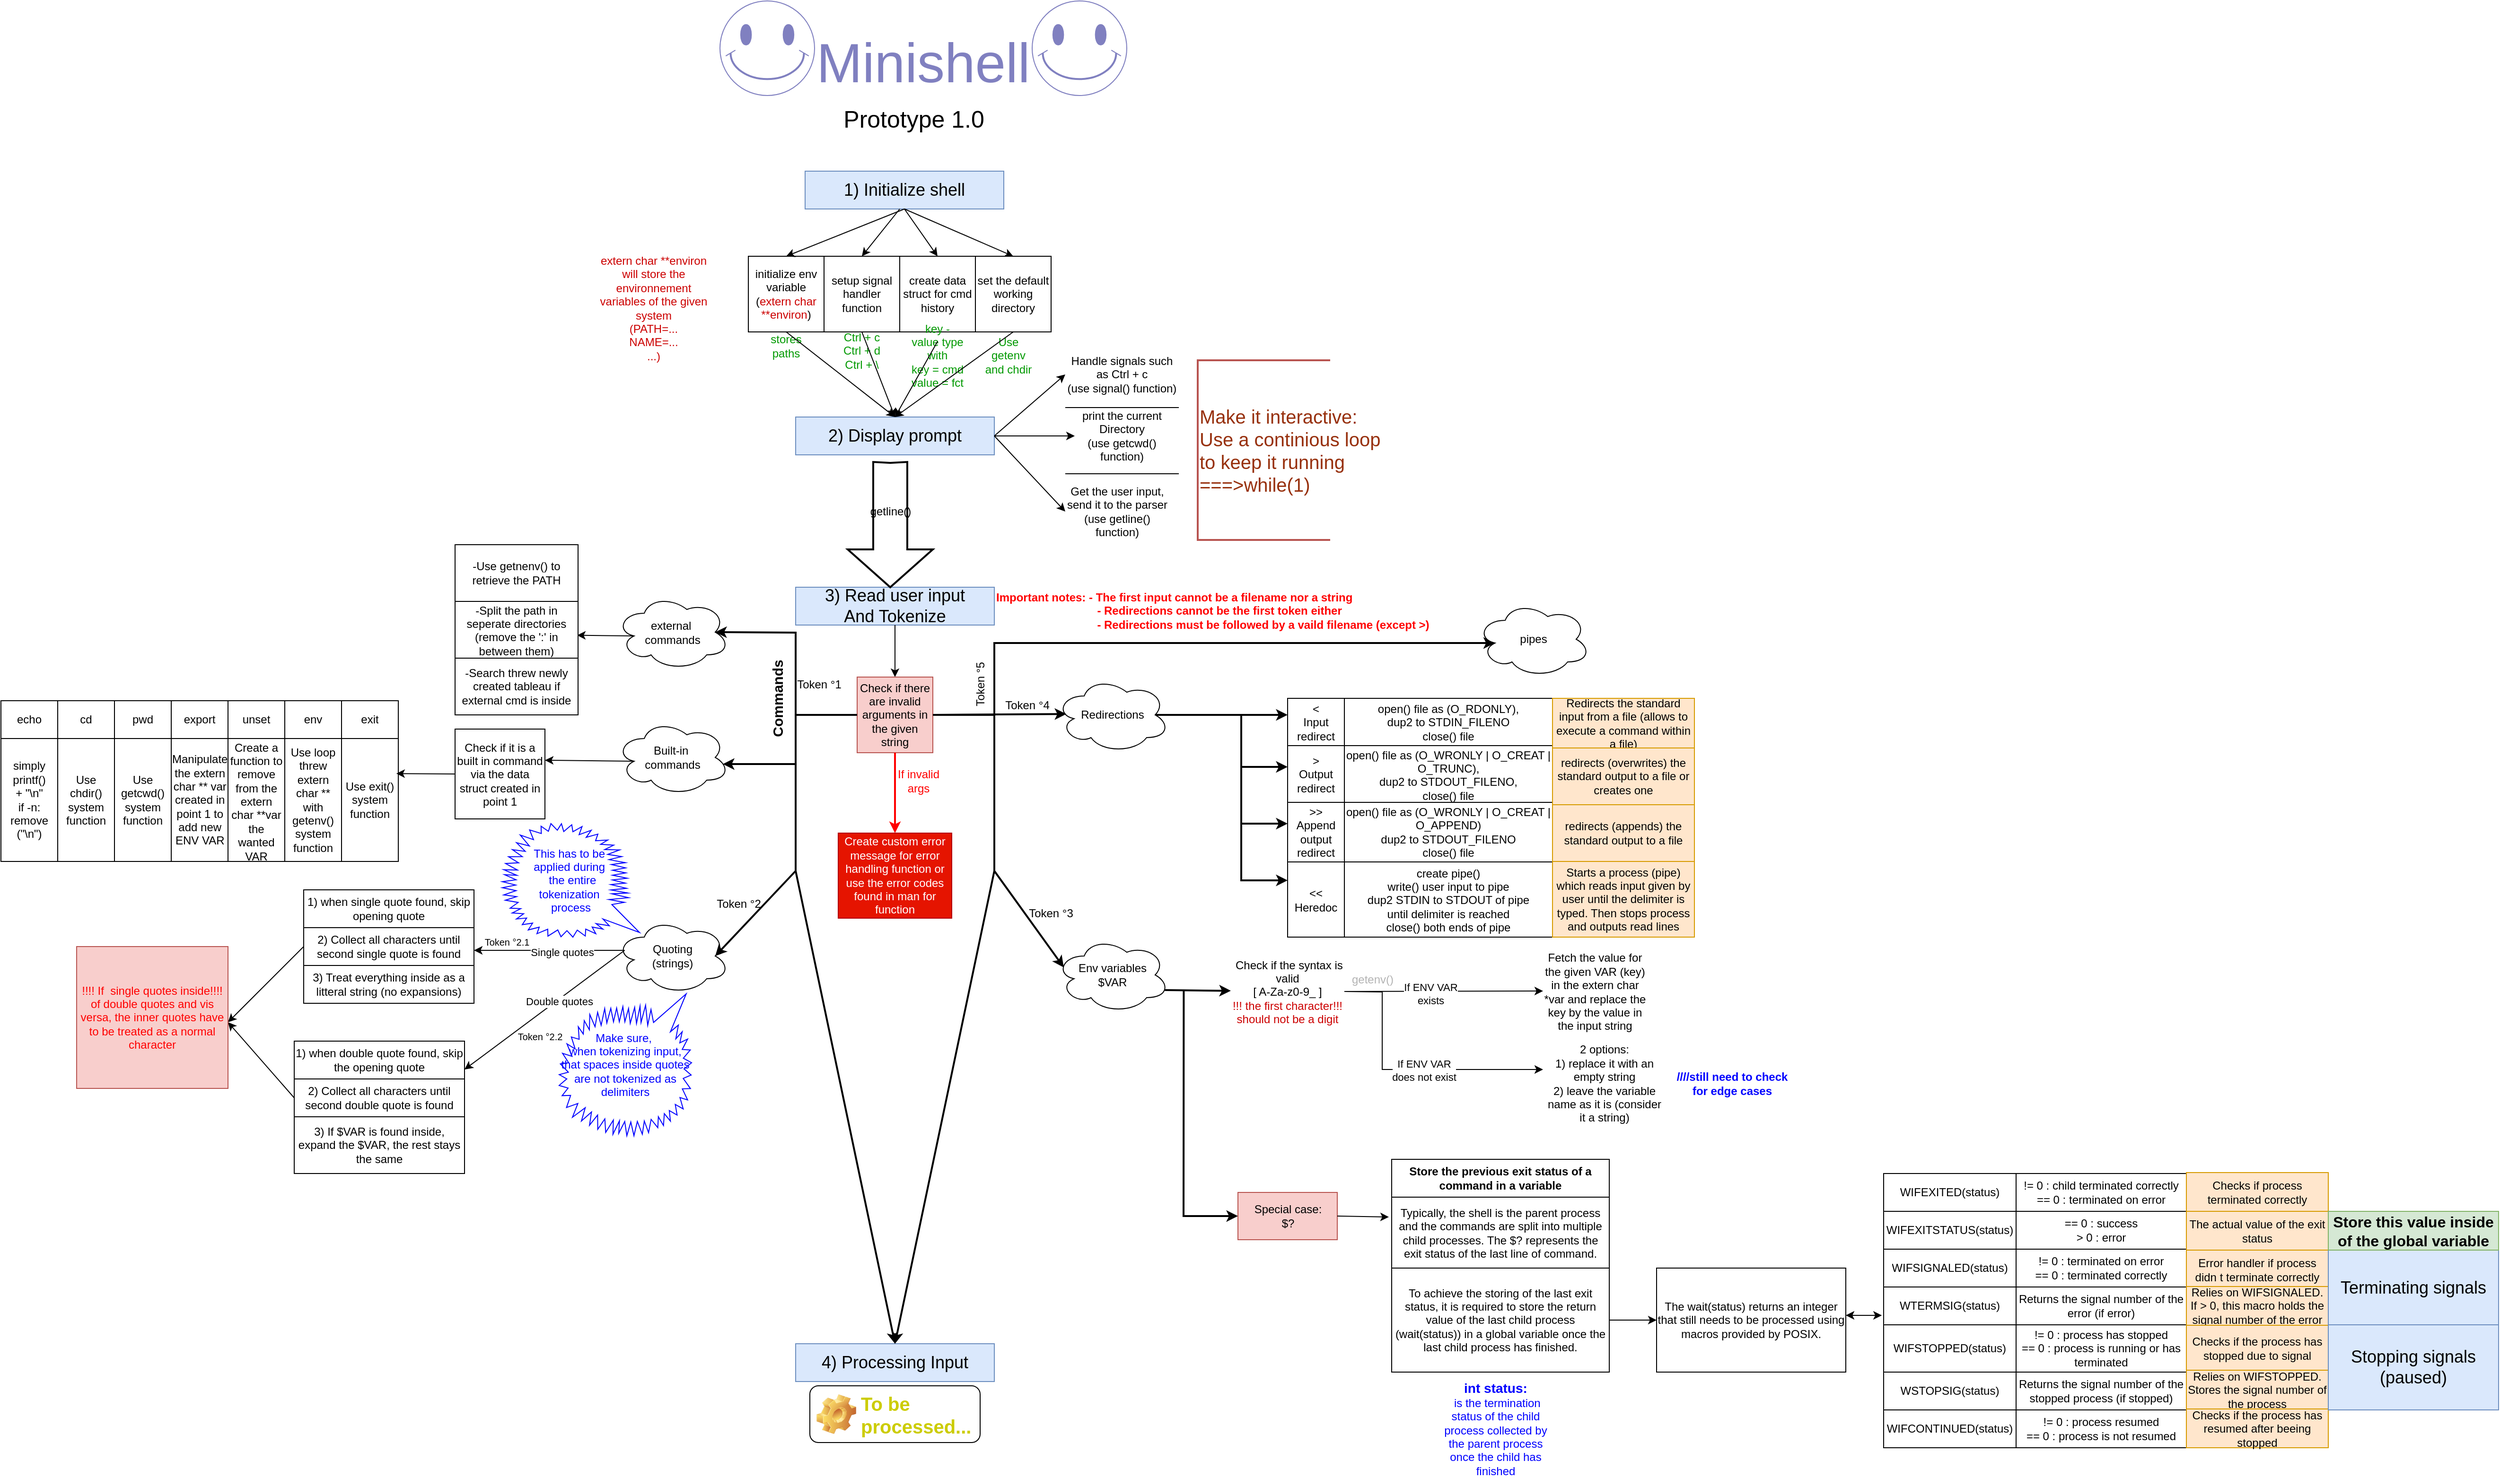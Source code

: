 <mxfile version="24.7.16">
  <diagram id="C5RBs43oDa-KdzZeNtuy" name="Page-1">
    <mxGraphModel dx="1699" dy="1942" grid="1" gridSize="10" guides="1" tooltips="1" connect="1" arrows="1" fold="1" page="1" pageScale="1" pageWidth="827" pageHeight="1169" math="0" shadow="0">
      <root>
        <mxCell id="WIyWlLk6GJQsqaUBKTNV-0" />
        <mxCell id="WIyWlLk6GJQsqaUBKTNV-1" parent="WIyWlLk6GJQsqaUBKTNV-0" />
        <mxCell id="T2nT70skpOM0TPlQw2HE-97" value="" style="endArrow=classic;html=1;rounded=0;exitX=1;exitY=0.5;exitDx=0;exitDy=0;entryX=0.16;entryY=0.55;entryDx=0;entryDy=0;entryPerimeter=0;strokeWidth=2;" parent="WIyWlLk6GJQsqaUBKTNV-1" source="U8_qWJmLySIo-0hsO4A5-46" target="T2nT70skpOM0TPlQw2HE-20" edge="1">
          <mxGeometry width="50" height="50" relative="1" as="geometry">
            <mxPoint x="413.5" y="637.5" as="sourcePoint" />
            <mxPoint x="463.5" y="587.5" as="targetPoint" />
            <Array as="points">
              <mxPoint x="440" y="655" />
              <mxPoint x="440" y="579" />
            </Array>
          </mxGeometry>
        </mxCell>
        <mxCell id="U8_qWJmLySIo-0hsO4A5-7" value="Check if it is a built in command via the data struct created in point 1" style="whiteSpace=wrap;html=1;aspect=fixed;" parent="WIyWlLk6GJQsqaUBKTNV-1" vertex="1">
          <mxGeometry x="-130" y="670" width="95" height="95" as="geometry" />
        </mxCell>
        <mxCell id="bE_vDaXtN3nRqw1rFhPW-1" value="&lt;font style=&quot;font-size: 58px;&quot; color=&quot;#8080c0&quot;&gt;Minishell&lt;/font&gt;" style="text;html=1;align=center;verticalAlign=middle;whiteSpace=wrap;rounded=0;" parent="WIyWlLk6GJQsqaUBKTNV-1" vertex="1">
          <mxGeometry x="225" y="-60" width="280" height="50" as="geometry" />
        </mxCell>
        <mxCell id="bE_vDaXtN3nRqw1rFhPW-8" value="&lt;font style=&quot;font-size: 18px;&quot;&gt;2) Display prompt&lt;/font&gt;" style="rounded=0;whiteSpace=wrap;html=1;fillColor=#dae8fc;strokeColor=#6c8ebf;" parent="WIyWlLk6GJQsqaUBKTNV-1" vertex="1">
          <mxGeometry x="230" y="340" width="210" height="40" as="geometry" />
        </mxCell>
        <mxCell id="bE_vDaXtN3nRqw1rFhPW-13" value="&lt;div&gt;&lt;font style=&quot;font-size: 18px;&quot;&gt;3) Read user input&lt;/font&gt;&lt;/div&gt;&lt;div&gt;&lt;font style=&quot;font-size: 18px;&quot;&gt;And Tokenize&lt;br&gt;&lt;/font&gt;&lt;/div&gt;" style="rounded=0;whiteSpace=wrap;html=1;fillColor=#dae8fc;strokeColor=#6c8ebf;" parent="WIyWlLk6GJQsqaUBKTNV-1" vertex="1">
          <mxGeometry x="230" y="520" width="210" height="40" as="geometry" />
        </mxCell>
        <mxCell id="bE_vDaXtN3nRqw1rFhPW-14" value="&lt;font style=&quot;font-size: 18px;&quot;&gt;4) Processing Input&lt;br&gt;&lt;/font&gt;" style="rounded=0;whiteSpace=wrap;html=1;fillColor=#dae8fc;strokeColor=#6c8ebf;" parent="WIyWlLk6GJQsqaUBKTNV-1" vertex="1">
          <mxGeometry x="230" y="1320" width="210" height="40" as="geometry" />
        </mxCell>
        <mxCell id="bE_vDaXtN3nRqw1rFhPW-49" value="" style="endArrow=classic;html=1;rounded=0;entryX=0;entryY=0.5;entryDx=0;entryDy=0;exitX=1;exitY=0.5;exitDx=0;exitDy=0;" parent="WIyWlLk6GJQsqaUBKTNV-1" source="bE_vDaXtN3nRqw1rFhPW-8" target="bE_vDaXtN3nRqw1rFhPW-50" edge="1">
          <mxGeometry width="50" height="50" relative="1" as="geometry">
            <mxPoint x="445" y="360" as="sourcePoint" />
            <mxPoint x="515" y="200" as="targetPoint" />
          </mxGeometry>
        </mxCell>
        <mxCell id="bE_vDaXtN3nRqw1rFhPW-50" value="&lt;div&gt;Handle signals such as Ctrl + c&lt;/div&gt;&lt;div&gt;(use signal() function)&lt;br&gt;&lt;/div&gt;" style="text;html=1;align=center;verticalAlign=middle;whiteSpace=wrap;rounded=0;" parent="WIyWlLk6GJQsqaUBKTNV-1" vertex="1">
          <mxGeometry x="515" y="270" width="120" height="50" as="geometry" />
        </mxCell>
        <mxCell id="bE_vDaXtN3nRqw1rFhPW-51" value="" style="endArrow=classic;html=1;rounded=0;exitX=1;exitY=0.5;exitDx=0;exitDy=0;" parent="WIyWlLk6GJQsqaUBKTNV-1" source="bE_vDaXtN3nRqw1rFhPW-8" target="bE_vDaXtN3nRqw1rFhPW-52" edge="1">
          <mxGeometry width="50" height="50" relative="1" as="geometry">
            <mxPoint x="485" y="270" as="sourcePoint" />
            <mxPoint x="535" y="240" as="targetPoint" />
          </mxGeometry>
        </mxCell>
        <mxCell id="bE_vDaXtN3nRqw1rFhPW-52" value="&lt;div&gt;print the current Directory&lt;/div&gt;&lt;div&gt;(use getcwd()&lt;/div&gt;&lt;div&gt;function)&lt;br&gt;&lt;/div&gt;" style="text;html=1;align=center;verticalAlign=middle;whiteSpace=wrap;rounded=0;" parent="WIyWlLk6GJQsqaUBKTNV-1" vertex="1">
          <mxGeometry x="525" y="332.5" width="100" height="55" as="geometry" />
        </mxCell>
        <mxCell id="bE_vDaXtN3nRqw1rFhPW-54" value="" style="endArrow=none;html=1;rounded=0;" parent="WIyWlLk6GJQsqaUBKTNV-1" edge="1">
          <mxGeometry width="50" height="50" relative="1" as="geometry">
            <mxPoint x="515" y="330" as="sourcePoint" />
            <mxPoint x="635" y="330" as="targetPoint" />
          </mxGeometry>
        </mxCell>
        <mxCell id="bE_vDaXtN3nRqw1rFhPW-55" value="" style="endArrow=classic;html=1;rounded=0;exitX=1;exitY=0.5;exitDx=0;exitDy=0;entryX=0;entryY=0.5;entryDx=0;entryDy=0;" parent="WIyWlLk6GJQsqaUBKTNV-1" source="bE_vDaXtN3nRqw1rFhPW-8" target="bE_vDaXtN3nRqw1rFhPW-56" edge="1">
          <mxGeometry width="50" height="50" relative="1" as="geometry">
            <mxPoint x="485" y="340" as="sourcePoint" />
            <mxPoint x="515" y="300" as="targetPoint" />
          </mxGeometry>
        </mxCell>
        <mxCell id="bE_vDaXtN3nRqw1rFhPW-56" value="&lt;div&gt;Get the user input, send it to the parser&lt;/div&gt;&lt;div&gt;(use getline()&lt;/div&gt;&lt;div&gt;function)&lt;br&gt;&lt;/div&gt;" style="text;html=1;align=center;verticalAlign=middle;whiteSpace=wrap;rounded=0;" parent="WIyWlLk6GJQsqaUBKTNV-1" vertex="1">
          <mxGeometry x="515" y="400" width="110" height="80" as="geometry" />
        </mxCell>
        <mxCell id="bE_vDaXtN3nRqw1rFhPW-57" value="" style="endArrow=none;html=1;rounded=0;" parent="WIyWlLk6GJQsqaUBKTNV-1" edge="1">
          <mxGeometry width="50" height="50" relative="1" as="geometry">
            <mxPoint x="515" y="400" as="sourcePoint" />
            <mxPoint x="635" y="400" as="targetPoint" />
          </mxGeometry>
        </mxCell>
        <mxCell id="bE_vDaXtN3nRqw1rFhPW-59" value="&lt;div&gt;&lt;font color=&quot;#97300d&quot; style=&quot;font-size: 20px;&quot;&gt;Make it interactive:&lt;/font&gt;&lt;/div&gt;&lt;div&gt;&lt;font color=&quot;#97300d&quot; style=&quot;font-size: 20px;&quot;&gt;Use a continious loop&lt;/font&gt;&lt;/div&gt;&lt;div&gt;&lt;font color=&quot;#97300d&quot; style=&quot;font-size: 20px;&quot;&gt;to keep it running&lt;/font&gt;&lt;/div&gt;&lt;div&gt;&lt;font color=&quot;#97300d&quot; style=&quot;font-size: 20px;&quot;&gt;===&amp;gt;while(1)&lt;br&gt;&lt;/font&gt;&lt;/div&gt;" style="strokeWidth=2;html=1;shape=mxgraph.flowchart.annotation_1;align=left;pointerEvents=1;fillColor=#f8cecc;strokeColor=#b85450;" parent="WIyWlLk6GJQsqaUBKTNV-1" vertex="1">
          <mxGeometry x="655" y="280" width="140" height="190" as="geometry" />
        </mxCell>
        <mxCell id="bE_vDaXtN3nRqw1rFhPW-60" value="" style="verticalLabelPosition=bottom;verticalAlign=top;html=1;strokeWidth=2;shape=mxgraph.arrows2.arrow;dy=0.6;dx=40;notch=1;direction=south;" parent="WIyWlLk6GJQsqaUBKTNV-1" vertex="1">
          <mxGeometry x="285" y="387.5" width="90" height="132.5" as="geometry" />
        </mxCell>
        <mxCell id="bE_vDaXtN3nRqw1rFhPW-61" value="getline()" style="text;html=1;align=center;verticalAlign=middle;whiteSpace=wrap;rounded=0;rotation=0;" parent="WIyWlLk6GJQsqaUBKTNV-1" vertex="1">
          <mxGeometry x="292.5" y="420" width="75" height="40" as="geometry" />
        </mxCell>
        <mxCell id="bE_vDaXtN3nRqw1rFhPW-62" value="&lt;font style=&quot;font-size: 18px;&quot;&gt;1) Initialize shell&lt;/font&gt;" style="rounded=0;whiteSpace=wrap;html=1;fillColor=#dae8fc;strokeColor=#6c8ebf;" parent="WIyWlLk6GJQsqaUBKTNV-1" vertex="1">
          <mxGeometry x="240" y="80" width="210" height="40" as="geometry" />
        </mxCell>
        <mxCell id="bE_vDaXtN3nRqw1rFhPW-111" value="setup signal handler function" style="whiteSpace=wrap;html=1;aspect=fixed;" parent="WIyWlLk6GJQsqaUBKTNV-1" vertex="1">
          <mxGeometry x="260" y="170" width="80" height="80" as="geometry" />
        </mxCell>
        <mxCell id="bE_vDaXtN3nRqw1rFhPW-112" value="&lt;div&gt;initialize env&lt;/div&gt;&lt;div&gt;variable &lt;br&gt;&lt;/div&gt;&lt;div&gt;(&lt;font color=&quot;#cc0000&quot;&gt;extern char **environ&lt;/font&gt;)&lt;br&gt;&lt;/div&gt;" style="whiteSpace=wrap;html=1;aspect=fixed;" parent="WIyWlLk6GJQsqaUBKTNV-1" vertex="1">
          <mxGeometry x="180" y="170" width="80" height="80" as="geometry" />
        </mxCell>
        <mxCell id="bE_vDaXtN3nRqw1rFhPW-113" value="create data struct for cmd history" style="whiteSpace=wrap;html=1;aspect=fixed;" parent="WIyWlLk6GJQsqaUBKTNV-1" vertex="1">
          <mxGeometry x="340" y="170" width="80" height="80" as="geometry" />
        </mxCell>
        <mxCell id="bE_vDaXtN3nRqw1rFhPW-114" value="set the default working directory" style="whiteSpace=wrap;html=1;aspect=fixed;" parent="WIyWlLk6GJQsqaUBKTNV-1" vertex="1">
          <mxGeometry x="420" y="170" width="80" height="80" as="geometry" />
        </mxCell>
        <mxCell id="bE_vDaXtN3nRqw1rFhPW-116" value="&lt;div&gt;&lt;font color=&quot;#009900&quot;&gt;Ctrl + c&lt;/font&gt;&lt;/div&gt;&lt;div&gt;&lt;font color=&quot;#009900&quot;&gt;Ctrl + d&lt;/font&gt;&lt;/div&gt;&lt;div&gt;&lt;font color=&quot;#009900&quot;&gt;Ctrl + \&lt;br&gt;&lt;/font&gt;&lt;/div&gt;" style="text;html=1;align=center;verticalAlign=middle;whiteSpace=wrap;rounded=0;" parent="WIyWlLk6GJQsqaUBKTNV-1" vertex="1">
          <mxGeometry x="270" y="250" width="60" height="40" as="geometry" />
        </mxCell>
        <mxCell id="bE_vDaXtN3nRqw1rFhPW-117" value="&lt;font color=&quot;#009900&quot;&gt;stores paths&lt;/font&gt;" style="text;html=1;align=center;verticalAlign=middle;whiteSpace=wrap;rounded=0;" parent="WIyWlLk6GJQsqaUBKTNV-1" vertex="1">
          <mxGeometry x="190" y="250" width="60" height="30" as="geometry" />
        </mxCell>
        <mxCell id="bE_vDaXtN3nRqw1rFhPW-119" value="&lt;div&gt;&lt;font color=&quot;#009900&quot;&gt;key - value type with &lt;br&gt;&lt;/font&gt;&lt;/div&gt;&lt;div&gt;&lt;font color=&quot;#009900&quot;&gt;key = cmd &lt;br&gt;&lt;/font&gt;&lt;/div&gt;&lt;div&gt;&lt;font color=&quot;#009900&quot;&gt;value = fct&lt;br&gt;&lt;/font&gt;&lt;/div&gt;" style="text;html=1;align=center;verticalAlign=middle;whiteSpace=wrap;rounded=0;" parent="WIyWlLk6GJQsqaUBKTNV-1" vertex="1">
          <mxGeometry x="350" y="260" width="60" height="30" as="geometry" />
        </mxCell>
        <mxCell id="bE_vDaXtN3nRqw1rFhPW-120" value="&lt;font color=&quot;#009900&quot;&gt;Use getenv and chdir&lt;/font&gt;" style="text;html=1;align=center;verticalAlign=middle;whiteSpace=wrap;rounded=0;" parent="WIyWlLk6GJQsqaUBKTNV-1" vertex="1">
          <mxGeometry x="425" y="260" width="60" height="30" as="geometry" />
        </mxCell>
        <mxCell id="bE_vDaXtN3nRqw1rFhPW-122" value="" style="endArrow=classic;html=1;rounded=0;exitX=0.5;exitY=1;exitDx=0;exitDy=0;entryX=0.5;entryY=0;entryDx=0;entryDy=0;" parent="WIyWlLk6GJQsqaUBKTNV-1" source="bE_vDaXtN3nRqw1rFhPW-62" target="bE_vDaXtN3nRqw1rFhPW-112" edge="1">
          <mxGeometry width="50" height="50" relative="1" as="geometry">
            <mxPoint x="220" y="170" as="sourcePoint" />
            <mxPoint x="270" y="150" as="targetPoint" />
          </mxGeometry>
        </mxCell>
        <mxCell id="bE_vDaXtN3nRqw1rFhPW-123" value="" style="endArrow=classic;html=1;rounded=0;exitX=0.5;exitY=1;exitDx=0;exitDy=0;entryX=0.5;entryY=0;entryDx=0;entryDy=0;" parent="WIyWlLk6GJQsqaUBKTNV-1" source="bE_vDaXtN3nRqw1rFhPW-62" target="bE_vDaXtN3nRqw1rFhPW-114" edge="1">
          <mxGeometry width="50" height="50" relative="1" as="geometry">
            <mxPoint x="377.5" y="130" as="sourcePoint" />
            <mxPoint x="252.5" y="180" as="targetPoint" />
          </mxGeometry>
        </mxCell>
        <mxCell id="bE_vDaXtN3nRqw1rFhPW-125" value="" style="endArrow=classic;html=1;rounded=0;entryX=0.5;entryY=0;entryDx=0;entryDy=0;" parent="WIyWlLk6GJQsqaUBKTNV-1" target="bE_vDaXtN3nRqw1rFhPW-113" edge="1">
          <mxGeometry width="50" height="50" relative="1" as="geometry">
            <mxPoint x="345" y="120" as="sourcePoint" />
            <mxPoint x="352.5" y="130" as="targetPoint" />
          </mxGeometry>
        </mxCell>
        <mxCell id="bE_vDaXtN3nRqw1rFhPW-126" value="" style="endArrow=classic;html=1;rounded=0;exitX=0.5;exitY=0;exitDx=0;exitDy=0;entryX=0.5;entryY=0;entryDx=0;entryDy=0;" parent="WIyWlLk6GJQsqaUBKTNV-1" source="bE_vDaXtN3nRqw1rFhPW-117" target="bE_vDaXtN3nRqw1rFhPW-8" edge="1">
          <mxGeometry width="50" height="50" relative="1" as="geometry">
            <mxPoint x="230" y="350" as="sourcePoint" />
            <mxPoint x="280" y="300" as="targetPoint" />
          </mxGeometry>
        </mxCell>
        <mxCell id="bE_vDaXtN3nRqw1rFhPW-127" value="" style="endArrow=classic;html=1;rounded=0;entryX=0.5;entryY=0;entryDx=0;entryDy=0;" parent="WIyWlLk6GJQsqaUBKTNV-1" target="bE_vDaXtN3nRqw1rFhPW-111" edge="1">
          <mxGeometry width="50" height="50" relative="1" as="geometry">
            <mxPoint x="340" y="120" as="sourcePoint" />
            <mxPoint x="345" y="130" as="targetPoint" />
          </mxGeometry>
        </mxCell>
        <mxCell id="bE_vDaXtN3nRqw1rFhPW-128" value="" style="endArrow=classic;html=1;rounded=0;exitX=0.5;exitY=0;exitDx=0;exitDy=0;entryX=0.5;entryY=0;entryDx=0;entryDy=0;" parent="WIyWlLk6GJQsqaUBKTNV-1" source="bE_vDaXtN3nRqw1rFhPW-116" target="bE_vDaXtN3nRqw1rFhPW-8" edge="1">
          <mxGeometry width="50" height="50" relative="1" as="geometry">
            <mxPoint x="360" y="332.5" as="sourcePoint" />
            <mxPoint x="410" y="282.5" as="targetPoint" />
          </mxGeometry>
        </mxCell>
        <mxCell id="bE_vDaXtN3nRqw1rFhPW-129" value="" style="endArrow=classic;html=1;rounded=0;exitX=0.5;exitY=1;exitDx=0;exitDy=0;entryX=0.5;entryY=0;entryDx=0;entryDy=0;" parent="WIyWlLk6GJQsqaUBKTNV-1" source="bE_vDaXtN3nRqw1rFhPW-114" target="bE_vDaXtN3nRqw1rFhPW-8" edge="1">
          <mxGeometry width="50" height="50" relative="1" as="geometry">
            <mxPoint x="370" y="330" as="sourcePoint" />
            <mxPoint x="420" y="280" as="targetPoint" />
          </mxGeometry>
        </mxCell>
        <mxCell id="bE_vDaXtN3nRqw1rFhPW-130" value="" style="endArrow=classic;html=1;rounded=0;exitX=0.5;exitY=0;exitDx=0;exitDy=0;entryX=0.5;entryY=0;entryDx=0;entryDy=0;" parent="WIyWlLk6GJQsqaUBKTNV-1" source="bE_vDaXtN3nRqw1rFhPW-119" target="bE_vDaXtN3nRqw1rFhPW-8" edge="1">
          <mxGeometry width="50" height="50" relative="1" as="geometry">
            <mxPoint x="180" y="360" as="sourcePoint" />
            <mxPoint x="230" y="310" as="targetPoint" />
          </mxGeometry>
        </mxCell>
        <mxCell id="bE_vDaXtN3nRqw1rFhPW-141" value="Create custom error message for error handling function or use the error codes found in man for function" style="text;html=1;align=center;verticalAlign=middle;whiteSpace=wrap;rounded=0;fillColor=#e51400;fontColor=#ffffff;strokeColor=#B20000;" parent="WIyWlLk6GJQsqaUBKTNV-1" vertex="1">
          <mxGeometry x="275" y="780" width="120" height="90" as="geometry" />
        </mxCell>
        <mxCell id="bE_vDaXtN3nRqw1rFhPW-143" value="&lt;div&gt;&lt;font color=&quot;#cc0000&quot;&gt;extern char **environ will store the environnement variables of the given system&lt;/font&gt;&lt;/div&gt;&lt;div&gt;&lt;font color=&quot;#cc0000&quot;&gt;(PATH=...&lt;/font&gt;&lt;/div&gt;&lt;div&gt;&lt;font color=&quot;#cc0000&quot;&gt;NAME=...&lt;/font&gt;&lt;/div&gt;&lt;div&gt;&lt;font color=&quot;#cc0000&quot;&gt;...)&lt;br&gt;&lt;/font&gt;&lt;/div&gt;" style="text;html=1;align=center;verticalAlign=middle;whiteSpace=wrap;rounded=0;" parent="WIyWlLk6GJQsqaUBKTNV-1" vertex="1">
          <mxGeometry x="20" y="160" width="120" height="130" as="geometry" />
        </mxCell>
        <mxCell id="bE_vDaXtN3nRqw1rFhPW-146" value="&lt;font style=&quot;font-size: 25px;&quot;&gt;Prototype 1.0&lt;/font&gt;" style="text;html=1;align=center;verticalAlign=middle;whiteSpace=wrap;rounded=0;rotation=0;" parent="WIyWlLk6GJQsqaUBKTNV-1" vertex="1">
          <mxGeometry x="210" width="290" height="47.5" as="geometry" />
        </mxCell>
        <mxCell id="U8_qWJmLySIo-0hsO4A5-0" value="&lt;div&gt;Built-in&amp;nbsp;&lt;/div&gt;&lt;div&gt;commands&lt;/div&gt;" style="ellipse;shape=cloud;whiteSpace=wrap;html=1;" parent="WIyWlLk6GJQsqaUBKTNV-1" vertex="1">
          <mxGeometry x="40" y="660" width="120" height="80" as="geometry" />
        </mxCell>
        <mxCell id="U8_qWJmLySIo-0hsO4A5-24" value="" style="shape=table;startSize=0;container=1;collapsible=0;childLayout=tableLayout;" parent="WIyWlLk6GJQsqaUBKTNV-1" vertex="1">
          <mxGeometry x="-610" y="640" width="420" height="170" as="geometry" />
        </mxCell>
        <mxCell id="U8_qWJmLySIo-0hsO4A5-25" value="" style="shape=tableRow;horizontal=0;startSize=0;swimlaneHead=0;swimlaneBody=0;strokeColor=inherit;top=0;left=0;bottom=0;right=0;collapsible=0;dropTarget=0;fillColor=none;points=[[0,0.5],[1,0.5]];portConstraint=eastwest;" parent="U8_qWJmLySIo-0hsO4A5-24" vertex="1">
          <mxGeometry width="420" height="40" as="geometry" />
        </mxCell>
        <mxCell id="U8_qWJmLySIo-0hsO4A5-26" value="echo" style="shape=partialRectangle;html=1;whiteSpace=wrap;connectable=0;strokeColor=inherit;overflow=hidden;fillColor=none;top=0;left=0;bottom=0;right=0;pointerEvents=1;" parent="U8_qWJmLySIo-0hsO4A5-25" vertex="1">
          <mxGeometry width="60" height="40" as="geometry">
            <mxRectangle width="60" height="40" as="alternateBounds" />
          </mxGeometry>
        </mxCell>
        <mxCell id="U8_qWJmLySIo-0hsO4A5-27" value="cd" style="shape=partialRectangle;html=1;whiteSpace=wrap;connectable=0;strokeColor=inherit;overflow=hidden;fillColor=none;top=0;left=0;bottom=0;right=0;pointerEvents=1;" parent="U8_qWJmLySIo-0hsO4A5-25" vertex="1">
          <mxGeometry x="60" width="60" height="40" as="geometry">
            <mxRectangle width="60" height="40" as="alternateBounds" />
          </mxGeometry>
        </mxCell>
        <mxCell id="U8_qWJmLySIo-0hsO4A5-28" value="pwd" style="shape=partialRectangle;html=1;whiteSpace=wrap;connectable=0;strokeColor=inherit;overflow=hidden;fillColor=none;top=0;left=0;bottom=0;right=0;pointerEvents=1;" parent="U8_qWJmLySIo-0hsO4A5-25" vertex="1">
          <mxGeometry x="120" width="60" height="40" as="geometry">
            <mxRectangle width="60" height="40" as="alternateBounds" />
          </mxGeometry>
        </mxCell>
        <mxCell id="U8_qWJmLySIo-0hsO4A5-29" value="export" style="shape=partialRectangle;html=1;whiteSpace=wrap;connectable=0;strokeColor=inherit;overflow=hidden;fillColor=none;top=0;left=0;bottom=0;right=0;pointerEvents=1;" parent="U8_qWJmLySIo-0hsO4A5-25" vertex="1">
          <mxGeometry x="180" width="60" height="40" as="geometry">
            <mxRectangle width="60" height="40" as="alternateBounds" />
          </mxGeometry>
        </mxCell>
        <mxCell id="U8_qWJmLySIo-0hsO4A5-30" value="unset" style="shape=partialRectangle;html=1;whiteSpace=wrap;connectable=0;strokeColor=inherit;overflow=hidden;fillColor=none;top=0;left=0;bottom=0;right=0;pointerEvents=1;" parent="U8_qWJmLySIo-0hsO4A5-25" vertex="1">
          <mxGeometry x="240" width="60" height="40" as="geometry">
            <mxRectangle width="60" height="40" as="alternateBounds" />
          </mxGeometry>
        </mxCell>
        <mxCell id="U8_qWJmLySIo-0hsO4A5-31" value="env" style="shape=partialRectangle;html=1;whiteSpace=wrap;connectable=0;strokeColor=inherit;overflow=hidden;fillColor=none;top=0;left=0;bottom=0;right=0;pointerEvents=1;" parent="U8_qWJmLySIo-0hsO4A5-25" vertex="1">
          <mxGeometry x="300" width="60" height="40" as="geometry">
            <mxRectangle width="60" height="40" as="alternateBounds" />
          </mxGeometry>
        </mxCell>
        <mxCell id="U8_qWJmLySIo-0hsO4A5-32" value="exit" style="shape=partialRectangle;html=1;whiteSpace=wrap;connectable=0;strokeColor=inherit;overflow=hidden;fillColor=none;top=0;left=0;bottom=0;right=0;pointerEvents=1;" parent="U8_qWJmLySIo-0hsO4A5-25" vertex="1">
          <mxGeometry x="360" width="60" height="40" as="geometry">
            <mxRectangle width="60" height="40" as="alternateBounds" />
          </mxGeometry>
        </mxCell>
        <mxCell id="U8_qWJmLySIo-0hsO4A5-33" value="" style="shape=tableRow;horizontal=0;startSize=0;swimlaneHead=0;swimlaneBody=0;strokeColor=inherit;top=0;left=0;bottom=0;right=0;collapsible=0;dropTarget=0;fillColor=none;points=[[0,0.5],[1,0.5]];portConstraint=eastwest;" parent="U8_qWJmLySIo-0hsO4A5-24" vertex="1">
          <mxGeometry y="40" width="420" height="130" as="geometry" />
        </mxCell>
        <mxCell id="U8_qWJmLySIo-0hsO4A5-34" value="&lt;div align=&quot;center&quot;&gt;simply printf()&lt;/div&gt;&lt;div align=&quot;center&quot;&gt;+ &quot;\n&quot;&lt;br&gt;&lt;/div&gt;&lt;div align=&quot;center&quot;&gt;if -n:&lt;/div&gt;&lt;div align=&quot;center&quot;&gt;remove (&quot;\n&quot;)&lt;br&gt;&lt;/div&gt;" style="shape=partialRectangle;html=1;whiteSpace=wrap;connectable=0;strokeColor=inherit;overflow=hidden;fillColor=none;top=0;left=0;bottom=0;right=0;pointerEvents=1;" parent="U8_qWJmLySIo-0hsO4A5-33" vertex="1">
          <mxGeometry width="60" height="130" as="geometry">
            <mxRectangle width="60" height="130" as="alternateBounds" />
          </mxGeometry>
        </mxCell>
        <mxCell id="U8_qWJmLySIo-0hsO4A5-35" value="Use chdir() system function" style="shape=partialRectangle;html=1;whiteSpace=wrap;connectable=0;strokeColor=inherit;overflow=hidden;fillColor=none;top=0;left=0;bottom=0;right=0;pointerEvents=1;" parent="U8_qWJmLySIo-0hsO4A5-33" vertex="1">
          <mxGeometry x="60" width="60" height="130" as="geometry">
            <mxRectangle width="60" height="130" as="alternateBounds" />
          </mxGeometry>
        </mxCell>
        <mxCell id="U8_qWJmLySIo-0hsO4A5-36" value="Use getcwd() system function" style="shape=partialRectangle;html=1;whiteSpace=wrap;connectable=0;strokeColor=inherit;overflow=hidden;fillColor=none;top=0;left=0;bottom=0;right=0;pointerEvents=1;" parent="U8_qWJmLySIo-0hsO4A5-33" vertex="1">
          <mxGeometry x="120" width="60" height="130" as="geometry">
            <mxRectangle width="60" height="130" as="alternateBounds" />
          </mxGeometry>
        </mxCell>
        <mxCell id="U8_qWJmLySIo-0hsO4A5-37" value="Manipulate the extern char ** var created in point 1 to add new ENV VAR " style="shape=partialRectangle;html=1;whiteSpace=wrap;connectable=0;strokeColor=inherit;overflow=hidden;fillColor=none;top=0;left=0;bottom=0;right=0;pointerEvents=1;" parent="U8_qWJmLySIo-0hsO4A5-33" vertex="1">
          <mxGeometry x="180" width="60" height="130" as="geometry">
            <mxRectangle width="60" height="130" as="alternateBounds" />
          </mxGeometry>
        </mxCell>
        <mxCell id="U8_qWJmLySIo-0hsO4A5-38" value="Create a function to remove from the extern char **var the wanted VAR" style="shape=partialRectangle;html=1;whiteSpace=wrap;connectable=0;strokeColor=inherit;overflow=hidden;fillColor=none;top=0;left=0;bottom=0;right=0;pointerEvents=1;" parent="U8_qWJmLySIo-0hsO4A5-33" vertex="1">
          <mxGeometry x="240" width="60" height="130" as="geometry">
            <mxRectangle width="60" height="130" as="alternateBounds" />
          </mxGeometry>
        </mxCell>
        <mxCell id="U8_qWJmLySIo-0hsO4A5-39" value="Use loop threw extern char ** with getenv() system function" style="shape=partialRectangle;html=1;whiteSpace=wrap;connectable=0;strokeColor=inherit;overflow=hidden;fillColor=none;top=0;left=0;bottom=0;right=0;pointerEvents=1;" parent="U8_qWJmLySIo-0hsO4A5-33" vertex="1">
          <mxGeometry x="300" width="60" height="130" as="geometry">
            <mxRectangle width="60" height="130" as="alternateBounds" />
          </mxGeometry>
        </mxCell>
        <mxCell id="U8_qWJmLySIo-0hsO4A5-40" value="Use exit() system function" style="shape=partialRectangle;html=1;whiteSpace=wrap;connectable=0;strokeColor=inherit;overflow=hidden;fillColor=none;top=0;left=0;bottom=0;right=0;pointerEvents=1;" parent="U8_qWJmLySIo-0hsO4A5-33" vertex="1">
          <mxGeometry x="360" width="60" height="130" as="geometry">
            <mxRectangle width="60" height="130" as="alternateBounds" />
          </mxGeometry>
        </mxCell>
        <mxCell id="U8_qWJmLySIo-0hsO4A5-42" value="" style="verticalLabelPosition=bottom;verticalAlign=top;html=1;shape=mxgraph.basic.smiley;strokeColor=#8080C0;" parent="WIyWlLk6GJQsqaUBKTNV-1" vertex="1">
          <mxGeometry x="480" y="-100" width="100" height="100" as="geometry" />
        </mxCell>
        <mxCell id="U8_qWJmLySIo-0hsO4A5-43" value="" style="verticalLabelPosition=bottom;verticalAlign=top;html=1;shape=mxgraph.basic.smiley;strokeColor=#8080C0;" parent="WIyWlLk6GJQsqaUBKTNV-1" vertex="1">
          <mxGeometry x="150" y="-100" width="100" height="100" as="geometry" />
        </mxCell>
        <mxCell id="U8_qWJmLySIo-0hsO4A5-45" value="" style="endArrow=classic;html=1;rounded=0;exitX=0.5;exitY=1;exitDx=0;exitDy=0;entryX=0.5;entryY=0;entryDx=0;entryDy=0;" parent="WIyWlLk6GJQsqaUBKTNV-1" source="bE_vDaXtN3nRqw1rFhPW-13" edge="1">
          <mxGeometry width="50" height="50" relative="1" as="geometry">
            <mxPoint x="420" y="615" as="sourcePoint" />
            <mxPoint x="335" y="615" as="targetPoint" />
          </mxGeometry>
        </mxCell>
        <mxCell id="U8_qWJmLySIo-0hsO4A5-121" style="edgeStyle=orthogonalEdgeStyle;rounded=0;orthogonalLoop=1;jettySize=auto;html=1;exitX=0;exitY=0.5;exitDx=0;exitDy=0;entryX=0.942;entryY=0.588;entryDx=0;entryDy=0;entryPerimeter=0;strokeWidth=2;" parent="WIyWlLk6GJQsqaUBKTNV-1" source="U8_qWJmLySIo-0hsO4A5-46" target="U8_qWJmLySIo-0hsO4A5-0" edge="1">
          <mxGeometry relative="1" as="geometry">
            <mxPoint x="170" y="720" as="targetPoint" />
            <Array as="points">
              <mxPoint x="230" y="655" />
              <mxPoint x="230" y="707" />
            </Array>
          </mxGeometry>
        </mxCell>
        <mxCell id="U8_qWJmLySIo-0hsO4A5-46" value="Check if there are invalid arguments in the given string" style="whiteSpace=wrap;html=1;aspect=fixed;fillColor=#f8cecc;strokeColor=#b85450;" parent="WIyWlLk6GJQsqaUBKTNV-1" vertex="1">
          <mxGeometry x="295" y="615" width="80" height="80" as="geometry" />
        </mxCell>
        <mxCell id="U8_qWJmLySIo-0hsO4A5-49" value="&lt;div&gt;external&amp;nbsp;&lt;/div&gt;&lt;div&gt;commands&lt;/div&gt;" style="ellipse;shape=cloud;whiteSpace=wrap;html=1;" parent="WIyWlLk6GJQsqaUBKTNV-1" vertex="1">
          <mxGeometry x="40" y="527.5" width="120" height="80" as="geometry" />
        </mxCell>
        <mxCell id="U8_qWJmLySIo-0hsO4A5-50" value="" style="endArrow=classic;html=1;rounded=0;exitX=0;exitY=0.5;exitDx=0;exitDy=0;entryX=0.995;entryY=0.285;entryDx=0;entryDy=0;entryPerimeter=0;" parent="WIyWlLk6GJQsqaUBKTNV-1" source="U8_qWJmLySIo-0hsO4A5-7" target="U8_qWJmLySIo-0hsO4A5-33" edge="1">
          <mxGeometry width="50" height="50" relative="1" as="geometry">
            <mxPoint x="-140" y="635" as="sourcePoint" />
            <mxPoint x="-190" y="730" as="targetPoint" />
          </mxGeometry>
        </mxCell>
        <mxCell id="U8_qWJmLySIo-0hsO4A5-55" value="" style="endArrow=classic;html=1;rounded=0;exitX=0.16;exitY=0.55;exitDx=0;exitDy=0;exitPerimeter=0;entryX=1;entryY=0.347;entryDx=0;entryDy=0;entryPerimeter=0;" parent="WIyWlLk6GJQsqaUBKTNV-1" source="U8_qWJmLySIo-0hsO4A5-0" target="U8_qWJmLySIo-0hsO4A5-7" edge="1">
          <mxGeometry width="50" height="50" relative="1" as="geometry">
            <mxPoint x="-20" y="725" as="sourcePoint" />
            <mxPoint x="30" y="675" as="targetPoint" />
          </mxGeometry>
        </mxCell>
        <mxCell id="U8_qWJmLySIo-0hsO4A5-56" value="&lt;b&gt;&lt;font style=&quot;font-size: 15px;&quot;&gt;Commands&lt;/font&gt;&lt;/b&gt;" style="text;html=1;align=center;verticalAlign=middle;whiteSpace=wrap;rounded=0;rotation=270;" parent="WIyWlLk6GJQsqaUBKTNV-1" vertex="1">
          <mxGeometry x="180" y="622.5" width="60" height="30" as="geometry" />
        </mxCell>
        <mxCell id="U8_qWJmLySIo-0hsO4A5-57" value="&lt;div align=&quot;left&quot;&gt;&lt;font color=&quot;#ff0000&quot;&gt;&lt;b&gt;Important notes: - The first input cannot be a filename nor a string&lt;/b&gt;&lt;/font&gt;&lt;/div&gt;&lt;div align=&quot;left&quot;&gt;&lt;font color=&quot;#ff0000&quot;&gt;&lt;b&gt;&lt;span style=&quot;white-space: pre;&quot;&gt;&#x9;&lt;/span&gt;&lt;span style=&quot;white-space: pre;&quot;&gt;&#x9;&lt;/span&gt;&lt;span style=&quot;white-space: pre;&quot;&gt;&#x9;&lt;/span&gt;&lt;span style=&quot;white-space: pre;&quot;&gt;&#x9;&lt;/span&gt;- Redirections cannot be the first token either &lt;span style=&quot;white-space: pre;&quot;&gt;&#x9;&lt;/span&gt;&lt;span style=&quot;white-space: pre;&quot;&gt;&#x9;&lt;/span&gt;&lt;span style=&quot;white-space: pre;&quot;&gt;&#x9;&lt;/span&gt;&lt;span style=&quot;white-space: pre;&quot;&gt;&#x9;&lt;/span&gt;&amp;nbsp; &lt;span style=&quot;white-space: pre;&quot;&gt;&#x9;&lt;/span&gt;&lt;span style=&quot;white-space: pre;&quot;&gt;&#x9;&lt;/span&gt;&lt;span style=&quot;white-space: pre;&quot;&gt;&#x9;&lt;/span&gt;&lt;span style=&quot;white-space: pre;&quot;&gt;&#x9;&lt;/span&gt;- Redirections must be followed by a vaild filename (except &amp;gt;)&lt;br&gt;&lt;/b&gt;&lt;/font&gt;&lt;/div&gt;" style="text;html=1;align=left;verticalAlign=middle;whiteSpace=wrap;rounded=0;" parent="WIyWlLk6GJQsqaUBKTNV-1" vertex="1">
          <mxGeometry x="440" y="520" width="460" height="50" as="geometry" />
        </mxCell>
        <mxCell id="U8_qWJmLySIo-0hsO4A5-59" value="" style="endArrow=classic;html=1;rounded=0;exitX=0.16;exitY=0.55;exitDx=0;exitDy=0;exitPerimeter=0;entryX=0.992;entryY=0.591;entryDx=0;entryDy=0;entryPerimeter=0;" parent="WIyWlLk6GJQsqaUBKTNV-1" source="U8_qWJmLySIo-0hsO4A5-49" edge="1">
          <mxGeometry width="50" height="50" relative="1" as="geometry">
            <mxPoint x="30" y="530" as="sourcePoint" />
            <mxPoint x="-1.04" y="570.812" as="targetPoint" />
          </mxGeometry>
        </mxCell>
        <mxCell id="U8_qWJmLySIo-0hsO4A5-98" style="edgeStyle=orthogonalEdgeStyle;rounded=0;orthogonalLoop=1;jettySize=auto;html=1;exitX=0.875;exitY=0.5;exitDx=0;exitDy=0;exitPerimeter=0;strokeWidth=2;" parent="WIyWlLk6GJQsqaUBKTNV-1" source="U8_qWJmLySIo-0hsO4A5-67" edge="1">
          <mxGeometry relative="1" as="geometry">
            <mxPoint x="750" y="655" as="targetPoint" />
          </mxGeometry>
        </mxCell>
        <mxCell id="U8_qWJmLySIo-0hsO4A5-99" style="edgeStyle=orthogonalEdgeStyle;rounded=0;orthogonalLoop=1;jettySize=auto;html=1;exitX=0.875;exitY=0.5;exitDx=0;exitDy=0;exitPerimeter=0;strokeWidth=2;" parent="WIyWlLk6GJQsqaUBKTNV-1" source="U8_qWJmLySIo-0hsO4A5-67" edge="1">
          <mxGeometry relative="1" as="geometry">
            <mxPoint x="750" y="710" as="targetPoint" />
            <Array as="points">
              <mxPoint x="701" y="655" />
            </Array>
          </mxGeometry>
        </mxCell>
        <mxCell id="U8_qWJmLySIo-0hsO4A5-100" style="edgeStyle=orthogonalEdgeStyle;rounded=0;orthogonalLoop=1;jettySize=auto;html=1;exitX=0.875;exitY=0.5;exitDx=0;exitDy=0;exitPerimeter=0;strokeWidth=2;" parent="WIyWlLk6GJQsqaUBKTNV-1" source="U8_qWJmLySIo-0hsO4A5-67" edge="1">
          <mxGeometry relative="1" as="geometry">
            <mxPoint x="750" y="770" as="targetPoint" />
            <Array as="points">
              <mxPoint x="701" y="655" />
            </Array>
          </mxGeometry>
        </mxCell>
        <mxCell id="U8_qWJmLySIo-0hsO4A5-101" style="edgeStyle=orthogonalEdgeStyle;rounded=0;orthogonalLoop=1;jettySize=auto;html=1;exitX=0.875;exitY=0.5;exitDx=0;exitDy=0;exitPerimeter=0;strokeWidth=2;" parent="WIyWlLk6GJQsqaUBKTNV-1" source="U8_qWJmLySIo-0hsO4A5-67" edge="1">
          <mxGeometry relative="1" as="geometry">
            <mxPoint x="750" y="830" as="targetPoint" />
            <Array as="points">
              <mxPoint x="701" y="655" />
            </Array>
          </mxGeometry>
        </mxCell>
        <mxCell id="U8_qWJmLySIo-0hsO4A5-67" value="Redirections" style="ellipse;shape=cloud;whiteSpace=wrap;html=1;" parent="WIyWlLk6GJQsqaUBKTNV-1" vertex="1">
          <mxGeometry x="505" y="615" width="120" height="80" as="geometry" />
        </mxCell>
        <mxCell id="U8_qWJmLySIo-0hsO4A5-68" value="&lt;div&gt;Env variables&lt;/div&gt;&lt;div&gt;$VAR&lt;br&gt;&lt;/div&gt;" style="ellipse;shape=cloud;whiteSpace=wrap;html=1;" parent="WIyWlLk6GJQsqaUBKTNV-1" vertex="1">
          <mxGeometry x="505" y="890" width="120" height="80" as="geometry" />
        </mxCell>
        <mxCell id="U8_qWJmLySIo-0hsO4A5-69" value="&lt;div&gt;Quoting&lt;/div&gt;&lt;div&gt;(strings)&lt;br&gt;&lt;/div&gt;" style="ellipse;shape=cloud;whiteSpace=wrap;html=1;" parent="WIyWlLk6GJQsqaUBKTNV-1" vertex="1">
          <mxGeometry x="40" y="870" width="120" height="80" as="geometry" />
        </mxCell>
        <mxCell id="U8_qWJmLySIo-0hsO4A5-92" value="Token °1" style="text;html=1;align=center;verticalAlign=middle;whiteSpace=wrap;rounded=0;" parent="WIyWlLk6GJQsqaUBKTNV-1" vertex="1">
          <mxGeometry x="225" y="607.5" width="60" height="30" as="geometry" />
        </mxCell>
        <mxCell id="U8_qWJmLySIo-0hsO4A5-93" value="" style="endArrow=classic;html=1;rounded=0;strokeWidth=2;entryX=0.092;entryY=0.488;entryDx=0;entryDy=0;entryPerimeter=0;exitX=1;exitY=0.5;exitDx=0;exitDy=0;" parent="WIyWlLk6GJQsqaUBKTNV-1" source="U8_qWJmLySIo-0hsO4A5-46" target="U8_qWJmLySIo-0hsO4A5-67" edge="1">
          <mxGeometry width="50" height="50" relative="1" as="geometry">
            <mxPoint x="370" y="652.5" as="sourcePoint" />
            <mxPoint x="600" y="642.5" as="targetPoint" />
          </mxGeometry>
        </mxCell>
        <mxCell id="U8_qWJmLySIo-0hsO4A5-102" value="" style="shape=table;startSize=0;container=1;collapsible=0;childLayout=tableLayout;" parent="WIyWlLk6GJQsqaUBKTNV-1" vertex="1">
          <mxGeometry x="750" y="637.5" width="280" height="252.5" as="geometry" />
        </mxCell>
        <mxCell id="U8_qWJmLySIo-0hsO4A5-103" value="" style="shape=tableRow;horizontal=0;startSize=0;swimlaneHead=0;swimlaneBody=0;strokeColor=inherit;top=0;left=0;bottom=0;right=0;collapsible=0;dropTarget=0;fillColor=none;points=[[0,0.5],[1,0.5]];portConstraint=eastwest;" parent="U8_qWJmLySIo-0hsO4A5-102" vertex="1">
          <mxGeometry width="280" height="50" as="geometry" />
        </mxCell>
        <mxCell id="U8_qWJmLySIo-0hsO4A5-104" value="&lt;div&gt;&amp;lt;&lt;/div&gt;&lt;div&gt;Input redirect&lt;br&gt;&lt;/div&gt;" style="shape=partialRectangle;html=1;whiteSpace=wrap;connectable=0;strokeColor=inherit;overflow=hidden;fillColor=none;top=0;left=0;bottom=0;right=0;pointerEvents=1;" parent="U8_qWJmLySIo-0hsO4A5-103" vertex="1">
          <mxGeometry width="60" height="50" as="geometry">
            <mxRectangle width="60" height="50" as="alternateBounds" />
          </mxGeometry>
        </mxCell>
        <mxCell id="U8_qWJmLySIo-0hsO4A5-105" value="&lt;div&gt;open() file as (O_RDONLY),&lt;/div&gt;&lt;div&gt;dup2 to STDIN_FILENO&lt;/div&gt;&lt;div&gt;close() file&lt;br&gt;&lt;/div&gt;" style="shape=partialRectangle;html=1;whiteSpace=wrap;connectable=0;strokeColor=inherit;overflow=hidden;fillColor=none;top=0;left=0;bottom=0;right=0;pointerEvents=1;" parent="U8_qWJmLySIo-0hsO4A5-103" vertex="1">
          <mxGeometry x="60" width="220" height="50" as="geometry">
            <mxRectangle width="220" height="50" as="alternateBounds" />
          </mxGeometry>
        </mxCell>
        <mxCell id="U8_qWJmLySIo-0hsO4A5-106" value="" style="shape=tableRow;horizontal=0;startSize=0;swimlaneHead=0;swimlaneBody=0;strokeColor=inherit;top=0;left=0;bottom=0;right=0;collapsible=0;dropTarget=0;fillColor=none;points=[[0,0.5],[1,0.5]];portConstraint=eastwest;" parent="U8_qWJmLySIo-0hsO4A5-102" vertex="1">
          <mxGeometry y="50" width="280" height="60" as="geometry" />
        </mxCell>
        <mxCell id="U8_qWJmLySIo-0hsO4A5-107" value="&lt;div&gt;&amp;gt;&lt;/div&gt;&lt;div&gt;Output redirect&lt;br&gt;&lt;/div&gt;" style="shape=partialRectangle;html=1;whiteSpace=wrap;connectable=0;strokeColor=inherit;overflow=hidden;fillColor=none;top=0;left=0;bottom=0;right=0;pointerEvents=1;" parent="U8_qWJmLySIo-0hsO4A5-106" vertex="1">
          <mxGeometry width="60" height="60" as="geometry">
            <mxRectangle width="60" height="60" as="alternateBounds" />
          </mxGeometry>
        </mxCell>
        <mxCell id="U8_qWJmLySIo-0hsO4A5-108" value="&lt;div&gt;open() file as (O_WRONLY | O_CREAT | O_TRUNC),&lt;/div&gt;&lt;div&gt;dup2 to STDOUT_FILENO,&lt;/div&gt;&lt;div&gt;close() file&lt;br&gt;&lt;/div&gt;" style="shape=partialRectangle;html=1;whiteSpace=wrap;connectable=0;strokeColor=inherit;overflow=hidden;fillColor=none;top=0;left=0;bottom=0;right=0;pointerEvents=1;" parent="U8_qWJmLySIo-0hsO4A5-106" vertex="1">
          <mxGeometry x="60" width="220" height="60" as="geometry">
            <mxRectangle width="220" height="60" as="alternateBounds" />
          </mxGeometry>
        </mxCell>
        <mxCell id="U8_qWJmLySIo-0hsO4A5-109" value="" style="shape=tableRow;horizontal=0;startSize=0;swimlaneHead=0;swimlaneBody=0;strokeColor=inherit;top=0;left=0;bottom=0;right=0;collapsible=0;dropTarget=0;fillColor=none;points=[[0,0.5],[1,0.5]];portConstraint=eastwest;" parent="U8_qWJmLySIo-0hsO4A5-102" vertex="1">
          <mxGeometry y="110" width="280" height="63" as="geometry" />
        </mxCell>
        <mxCell id="U8_qWJmLySIo-0hsO4A5-110" value="&lt;div&gt;&amp;gt;&amp;gt;&lt;/div&gt;&lt;div&gt;Append output redirect&lt;/div&gt;" style="shape=partialRectangle;html=1;whiteSpace=wrap;connectable=0;strokeColor=inherit;overflow=hidden;fillColor=none;top=0;left=0;bottom=0;right=0;pointerEvents=1;" parent="U8_qWJmLySIo-0hsO4A5-109" vertex="1">
          <mxGeometry width="60" height="63" as="geometry">
            <mxRectangle width="60" height="63" as="alternateBounds" />
          </mxGeometry>
        </mxCell>
        <mxCell id="U8_qWJmLySIo-0hsO4A5-111" value="&lt;div&gt;open() file as (O_WRONLY | O_CREAT | O_APPEND)&lt;/div&gt;&lt;div&gt;dup2 to STDOUT_FILENO&lt;/div&gt;&lt;div&gt;close() file&lt;br&gt;&lt;/div&gt;" style="shape=partialRectangle;html=1;whiteSpace=wrap;connectable=0;strokeColor=inherit;overflow=hidden;fillColor=none;top=0;left=0;bottom=0;right=0;pointerEvents=1;" parent="U8_qWJmLySIo-0hsO4A5-109" vertex="1">
          <mxGeometry x="60" width="220" height="63" as="geometry">
            <mxRectangle width="220" height="63" as="alternateBounds" />
          </mxGeometry>
        </mxCell>
        <mxCell id="U8_qWJmLySIo-0hsO4A5-112" value="" style="shape=tableRow;horizontal=0;startSize=0;swimlaneHead=0;swimlaneBody=0;strokeColor=inherit;top=0;left=0;bottom=0;right=0;collapsible=0;dropTarget=0;fillColor=none;points=[[0,0.5],[1,0.5]];portConstraint=eastwest;" parent="U8_qWJmLySIo-0hsO4A5-102" vertex="1">
          <mxGeometry y="173" width="280" height="80" as="geometry" />
        </mxCell>
        <mxCell id="U8_qWJmLySIo-0hsO4A5-113" value="&lt;div&gt;&amp;lt;&amp;lt;&lt;/div&gt;&lt;div&gt;Heredoc&lt;br&gt;&lt;/div&gt;" style="shape=partialRectangle;html=1;whiteSpace=wrap;connectable=0;strokeColor=inherit;overflow=hidden;fillColor=none;top=0;left=0;bottom=0;right=0;pointerEvents=1;" parent="U8_qWJmLySIo-0hsO4A5-112" vertex="1">
          <mxGeometry width="60" height="80" as="geometry">
            <mxRectangle width="60" height="80" as="alternateBounds" />
          </mxGeometry>
        </mxCell>
        <mxCell id="U8_qWJmLySIo-0hsO4A5-114" value="&lt;div&gt;create pipe()&lt;/div&gt;&lt;div&gt;write() user input to pipe&lt;/div&gt;&lt;div&gt;dup2 STDIN to STDOUT of pipe&lt;/div&gt;&lt;div&gt;until delimiter is reached&lt;/div&gt;&lt;div&gt;close() both ends of pipe&lt;br&gt;&lt;/div&gt;" style="shape=partialRectangle;html=1;whiteSpace=wrap;connectable=0;strokeColor=inherit;overflow=hidden;fillColor=none;top=0;left=0;bottom=0;right=0;pointerEvents=1;" parent="U8_qWJmLySIo-0hsO4A5-112" vertex="1">
          <mxGeometry x="60" width="220" height="80" as="geometry">
            <mxRectangle width="220" height="80" as="alternateBounds" />
          </mxGeometry>
        </mxCell>
        <mxCell id="U8_qWJmLySIo-0hsO4A5-115" value="Redirects the standard input from a file (allows to execute a command within a file)" style="text;html=1;align=center;verticalAlign=middle;whiteSpace=wrap;rounded=0;fillColor=#ffe6cc;strokeColor=#d79b00;" parent="WIyWlLk6GJQsqaUBKTNV-1" vertex="1">
          <mxGeometry x="1030" y="637.5" width="150" height="52.5" as="geometry" />
        </mxCell>
        <mxCell id="U8_qWJmLySIo-0hsO4A5-116" value="redirects (overwrites) the standard output to a file or creates one" style="text;html=1;align=center;verticalAlign=middle;whiteSpace=wrap;rounded=0;fillColor=#ffe6cc;strokeColor=#d79b00;" parent="WIyWlLk6GJQsqaUBKTNV-1" vertex="1">
          <mxGeometry x="1030" y="690" width="150" height="60" as="geometry" />
        </mxCell>
        <mxCell id="U8_qWJmLySIo-0hsO4A5-118" value="redirects (appends) the standard output to a file" style="text;html=1;align=center;verticalAlign=middle;whiteSpace=wrap;rounded=0;fillColor=#ffe6cc;strokeColor=#d79b00;" parent="WIyWlLk6GJQsqaUBKTNV-1" vertex="1">
          <mxGeometry x="1030" y="750" width="150" height="60" as="geometry" />
        </mxCell>
        <mxCell id="U8_qWJmLySIo-0hsO4A5-119" value="Starts a process (pipe) which reads input given by user until the delimiter is typed. Then stops process and outputs read lines " style="text;html=1;align=center;verticalAlign=middle;whiteSpace=wrap;rounded=0;fillColor=#ffe6cc;strokeColor=#d79b00;" parent="WIyWlLk6GJQsqaUBKTNV-1" vertex="1">
          <mxGeometry x="1030" y="810" width="150" height="80" as="geometry" />
        </mxCell>
        <mxCell id="U8_qWJmLySIo-0hsO4A5-120" value="" style="endArrow=classic;html=1;rounded=0;strokeWidth=2;exitX=0;exitY=0.5;exitDx=0;exitDy=0;entryX=0.875;entryY=0.5;entryDx=0;entryDy=0;entryPerimeter=0;" parent="WIyWlLk6GJQsqaUBKTNV-1" source="U8_qWJmLySIo-0hsO4A5-46" target="U8_qWJmLySIo-0hsO4A5-49" edge="1">
          <mxGeometry width="50" height="50" relative="1" as="geometry">
            <mxPoint x="270" y="895" as="sourcePoint" />
            <mxPoint x="320" y="845" as="targetPoint" />
            <Array as="points">
              <mxPoint x="230" y="655" />
              <mxPoint x="230" y="568" />
            </Array>
          </mxGeometry>
        </mxCell>
        <mxCell id="U8_qWJmLySIo-0hsO4A5-122" value="" style="endArrow=classic;html=1;rounded=0;exitX=0.5;exitY=1;exitDx=0;exitDy=0;strokeWidth=2;strokeColor=#FF0000;" parent="WIyWlLk6GJQsqaUBKTNV-1" source="U8_qWJmLySIo-0hsO4A5-46" edge="1">
          <mxGeometry width="50" height="50" relative="1" as="geometry">
            <mxPoint x="317.5" y="770" as="sourcePoint" />
            <mxPoint x="335" y="780" as="targetPoint" />
          </mxGeometry>
        </mxCell>
        <mxCell id="U8_qWJmLySIo-0hsO4A5-123" value="&lt;font color=&quot;#ff0000&quot;&gt;If invalid args&lt;/font&gt;" style="text;html=1;align=center;verticalAlign=middle;whiteSpace=wrap;rounded=0;" parent="WIyWlLk6GJQsqaUBKTNV-1" vertex="1">
          <mxGeometry x="330" y="710" width="60" height="30" as="geometry" />
        </mxCell>
        <mxCell id="U8_qWJmLySIo-0hsO4A5-124" value="" style="endArrow=classic;html=1;rounded=0;entryX=0.875;entryY=0.5;entryDx=0;entryDy=0;entryPerimeter=0;strokeWidth=2;" parent="WIyWlLk6GJQsqaUBKTNV-1" target="U8_qWJmLySIo-0hsO4A5-69" edge="1">
          <mxGeometry width="50" height="50" relative="1" as="geometry">
            <mxPoint x="230" y="680" as="sourcePoint" />
            <mxPoint x="200" y="930" as="targetPoint" />
            <Array as="points">
              <mxPoint x="230" y="820" />
            </Array>
          </mxGeometry>
        </mxCell>
        <mxCell id="U8_qWJmLySIo-0hsO4A5-125" value="" style="endArrow=classic;html=1;rounded=0;entryX=0.5;entryY=0;entryDx=0;entryDy=0;strokeWidth=2;" parent="WIyWlLk6GJQsqaUBKTNV-1" target="bE_vDaXtN3nRqw1rFhPW-14" edge="1">
          <mxGeometry width="50" height="50" relative="1" as="geometry">
            <mxPoint x="230" y="820" as="sourcePoint" />
            <mxPoint x="245" y="900" as="targetPoint" />
          </mxGeometry>
        </mxCell>
        <mxCell id="U8_qWJmLySIo-0hsO4A5-126" value="" style="endArrow=classic;html=1;rounded=0;exitX=1;exitY=0.5;exitDx=0;exitDy=0;strokeWidth=2;entryX=0.07;entryY=0.4;entryDx=0;entryDy=0;entryPerimeter=0;" parent="WIyWlLk6GJQsqaUBKTNV-1" source="U8_qWJmLySIo-0hsO4A5-46" target="U8_qWJmLySIo-0hsO4A5-68" edge="1">
          <mxGeometry width="50" height="50" relative="1" as="geometry">
            <mxPoint x="450" y="650" as="sourcePoint" />
            <mxPoint x="450" y="830" as="targetPoint" />
            <Array as="points">
              <mxPoint x="440" y="655" />
              <mxPoint x="440" y="820" />
            </Array>
          </mxGeometry>
        </mxCell>
        <mxCell id="U8_qWJmLySIo-0hsO4A5-127" value="" style="endArrow=classic;html=1;rounded=0;exitX=1;exitY=0.5;exitDx=0;exitDy=0;entryX=0.5;entryY=0;entryDx=0;entryDy=0;strokeWidth=2;" parent="WIyWlLk6GJQsqaUBKTNV-1" source="U8_qWJmLySIo-0hsO4A5-46" target="bE_vDaXtN3nRqw1rFhPW-14" edge="1">
          <mxGeometry width="50" height="50" relative="1" as="geometry">
            <mxPoint x="380" y="660" as="sourcePoint" />
            <mxPoint x="450" y="1030" as="targetPoint" />
            <Array as="points">
              <mxPoint x="440" y="655" />
              <mxPoint x="440" y="820" />
            </Array>
          </mxGeometry>
        </mxCell>
        <mxCell id="U8_qWJmLySIo-0hsO4A5-128" value="Token °2" style="text;html=1;align=center;verticalAlign=middle;whiteSpace=wrap;rounded=0;" parent="WIyWlLk6GJQsqaUBKTNV-1" vertex="1">
          <mxGeometry x="140" y="840" width="60" height="30" as="geometry" />
        </mxCell>
        <mxCell id="U8_qWJmLySIo-0hsO4A5-129" value="Token °3" style="text;html=1;align=center;verticalAlign=middle;whiteSpace=wrap;rounded=0;" parent="WIyWlLk6GJQsqaUBKTNV-1" vertex="1">
          <mxGeometry x="470" y="850" width="60" height="30" as="geometry" />
        </mxCell>
        <mxCell id="U8_qWJmLySIo-0hsO4A5-130" value="Token °4" style="text;html=1;align=center;verticalAlign=middle;whiteSpace=wrap;rounded=0;" parent="WIyWlLk6GJQsqaUBKTNV-1" vertex="1">
          <mxGeometry x="445" y="630" width="60" height="30" as="geometry" />
        </mxCell>
        <mxCell id="U8_qWJmLySIo-0hsO4A5-132" value="" style="endArrow=classic;html=1;rounded=0;exitX=0.96;exitY=0.7;exitDx=0;exitDy=0;exitPerimeter=0;strokeWidth=2;" parent="WIyWlLk6GJQsqaUBKTNV-1" source="U8_qWJmLySIo-0hsO4A5-68" target="U8_qWJmLySIo-0hsO4A5-133" edge="1">
          <mxGeometry width="50" height="50" relative="1" as="geometry">
            <mxPoint x="625" y="940" as="sourcePoint" />
            <mxPoint x="720" y="930" as="targetPoint" />
          </mxGeometry>
        </mxCell>
        <mxCell id="U8_qWJmLySIo-0hsO4A5-133" value="&lt;div&gt;&amp;nbsp;Check if the syntax is valid&lt;/div&gt;&lt;div&gt;[ A-Za-z0-9_ ]&lt;/div&gt;&lt;div&gt;&lt;font color=&quot;#cc0000&quot;&gt;!!! the first character!!! should not be a digit&lt;/font&gt;&lt;br&gt;&lt;/div&gt;" style="text;html=1;align=center;verticalAlign=middle;whiteSpace=wrap;rounded=0;" parent="WIyWlLk6GJQsqaUBKTNV-1" vertex="1">
          <mxGeometry x="690" y="915" width="120" height="65" as="geometry" />
        </mxCell>
        <mxCell id="U8_qWJmLySIo-0hsO4A5-136" value="&lt;div&gt;Special case:&lt;/div&gt;&lt;div&gt;$?&lt;br&gt;&lt;/div&gt;" style="text;html=1;align=center;verticalAlign=middle;whiteSpace=wrap;rounded=0;fillColor=#f8cecc;strokeColor=#b85450;" parent="WIyWlLk6GJQsqaUBKTNV-1" vertex="1">
          <mxGeometry x="697.5" y="1160" width="105" height="50" as="geometry" />
        </mxCell>
        <mxCell id="U8_qWJmLySIo-0hsO4A5-141" value="" style="endArrow=classic;html=1;rounded=0;exitX=1;exitY=0.5;exitDx=0;exitDy=0;" parent="WIyWlLk6GJQsqaUBKTNV-1" source="U8_qWJmLySIo-0hsO4A5-133" edge="1">
          <mxGeometry relative="1" as="geometry">
            <mxPoint x="830" y="947" as="sourcePoint" />
            <mxPoint x="1020" y="947" as="targetPoint" />
          </mxGeometry>
        </mxCell>
        <mxCell id="U8_qWJmLySIo-0hsO4A5-143" value="&lt;div&gt;If ENV VAR&lt;/div&gt;&lt;div&gt;exists&lt;br&gt;&lt;/div&gt;" style="edgeLabel;html=1;align=center;verticalAlign=middle;resizable=0;points=[];" parent="U8_qWJmLySIo-0hsO4A5-141" vertex="1" connectable="0">
          <mxGeometry x="-0.135" y="-2" relative="1" as="geometry">
            <mxPoint as="offset" />
          </mxGeometry>
        </mxCell>
        <mxCell id="U8_qWJmLySIo-0hsO4A5-144" value="" style="endArrow=classic;html=1;rounded=0;exitX=1;exitY=0.5;exitDx=0;exitDy=0;" parent="WIyWlLk6GJQsqaUBKTNV-1" source="U8_qWJmLySIo-0hsO4A5-133" edge="1">
          <mxGeometry relative="1" as="geometry">
            <mxPoint x="850" y="950" as="sourcePoint" />
            <mxPoint x="1020" y="1030" as="targetPoint" />
            <Array as="points">
              <mxPoint x="850" y="948" />
              <mxPoint x="850" y="1030" />
            </Array>
          </mxGeometry>
        </mxCell>
        <mxCell id="U8_qWJmLySIo-0hsO4A5-146" value="&lt;div&gt;If ENV VAR&lt;/div&gt;&lt;div&gt;does not exist&lt;br&gt;&lt;/div&gt;" style="edgeLabel;html=1;align=center;verticalAlign=middle;resizable=0;points=[];" parent="U8_qWJmLySIo-0hsO4A5-144" vertex="1" connectable="0">
          <mxGeometry x="0.136" y="-1" relative="1" as="geometry">
            <mxPoint as="offset" />
          </mxGeometry>
        </mxCell>
        <mxCell id="T2nT70skpOM0TPlQw2HE-4" value="Fetch the value for the given VAR (key) in the extern char *var and replace the key by the value in the input string" style="text;html=1;align=center;verticalAlign=middle;whiteSpace=wrap;rounded=0;" parent="WIyWlLk6GJQsqaUBKTNV-1" vertex="1">
          <mxGeometry x="1020" y="902.5" width="110" height="90" as="geometry" />
        </mxCell>
        <mxCell id="T2nT70skpOM0TPlQw2HE-5" value="&lt;div&gt;2 options:&lt;/div&gt;&lt;div&gt;1) replace it with an empty string&lt;/div&gt;&lt;div&gt;2) leave the variable name as it is (consider it a string)&lt;br&gt;&lt;/div&gt;" style="text;html=1;align=center;verticalAlign=middle;whiteSpace=wrap;rounded=0;" parent="WIyWlLk6GJQsqaUBKTNV-1" vertex="1">
          <mxGeometry x="1020" y="1010" width="130" height="70" as="geometry" />
        </mxCell>
        <mxCell id="T2nT70skpOM0TPlQw2HE-6" value="&lt;b&gt;&lt;font color=&quot;#0000ff&quot;&gt;////still need to check for edge cases&lt;/font&gt;&lt;/b&gt;" style="text;html=1;align=center;verticalAlign=middle;whiteSpace=wrap;rounded=0;" parent="WIyWlLk6GJQsqaUBKTNV-1" vertex="1">
          <mxGeometry x="1160" y="1030" width="120" height="30" as="geometry" />
        </mxCell>
        <mxCell id="T2nT70skpOM0TPlQw2HE-7" value="&lt;font color=&quot;#b3b3b3&quot;&gt;getenv()&lt;/font&gt;" style="text;html=1;align=center;verticalAlign=middle;whiteSpace=wrap;rounded=0;" parent="WIyWlLk6GJQsqaUBKTNV-1" vertex="1">
          <mxGeometry x="810" y="920" width="60" height="30" as="geometry" />
        </mxCell>
        <mxCell id="T2nT70skpOM0TPlQw2HE-9" value="" style="shape=table;startSize=0;container=1;collapsible=0;childLayout=tableLayout;" parent="WIyWlLk6GJQsqaUBKTNV-1" vertex="1">
          <mxGeometry x="860" y="1125" width="230" height="225" as="geometry" />
        </mxCell>
        <mxCell id="T2nT70skpOM0TPlQw2HE-10" value="" style="shape=tableRow;horizontal=0;startSize=0;swimlaneHead=0;swimlaneBody=0;strokeColor=inherit;top=0;left=0;bottom=0;right=0;collapsible=0;dropTarget=0;fillColor=none;points=[[0,0.5],[1,0.5]];portConstraint=eastwest;" parent="T2nT70skpOM0TPlQw2HE-9" vertex="1">
          <mxGeometry width="230" height="40" as="geometry" />
        </mxCell>
        <mxCell id="T2nT70skpOM0TPlQw2HE-11" value="&lt;b&gt;Store the previous exit status of a command in a variable&lt;/b&gt;" style="shape=partialRectangle;html=1;whiteSpace=wrap;connectable=0;strokeColor=inherit;overflow=hidden;fillColor=none;top=0;left=0;bottom=0;right=0;pointerEvents=1;" parent="T2nT70skpOM0TPlQw2HE-10" vertex="1">
          <mxGeometry width="230" height="40" as="geometry">
            <mxRectangle width="230" height="40" as="alternateBounds" />
          </mxGeometry>
        </mxCell>
        <mxCell id="T2nT70skpOM0TPlQw2HE-12" value="" style="shape=tableRow;horizontal=0;startSize=0;swimlaneHead=0;swimlaneBody=0;strokeColor=inherit;top=0;left=0;bottom=0;right=0;collapsible=0;dropTarget=0;fillColor=none;points=[[0,0.5],[1,0.5]];portConstraint=eastwest;" parent="T2nT70skpOM0TPlQw2HE-9" vertex="1">
          <mxGeometry y="40" width="230" height="75" as="geometry" />
        </mxCell>
        <mxCell id="T2nT70skpOM0TPlQw2HE-13" value="Typically, the shell is the parent process and the commands are split into multiple child processes. The $? represents the exit status of the last line of command." style="shape=partialRectangle;html=1;whiteSpace=wrap;connectable=0;strokeColor=inherit;overflow=hidden;fillColor=none;top=0;left=0;bottom=0;right=0;pointerEvents=1;" parent="T2nT70skpOM0TPlQw2HE-12" vertex="1">
          <mxGeometry width="230" height="75" as="geometry">
            <mxRectangle width="230" height="75" as="alternateBounds" />
          </mxGeometry>
        </mxCell>
        <mxCell id="T2nT70skpOM0TPlQw2HE-14" value="" style="shape=tableRow;horizontal=0;startSize=0;swimlaneHead=0;swimlaneBody=0;strokeColor=inherit;top=0;left=0;bottom=0;right=0;collapsible=0;dropTarget=0;fillColor=none;points=[[0,0.5],[1,0.5]];portConstraint=eastwest;" parent="T2nT70skpOM0TPlQw2HE-9" vertex="1">
          <mxGeometry y="115" width="230" height="110" as="geometry" />
        </mxCell>
        <mxCell id="T2nT70skpOM0TPlQw2HE-15" value="To achieve the storing of the last exit status, it is required to store the return value of the last child process (wait(status)) in a global variable once the last child process has finished." style="shape=partialRectangle;html=1;whiteSpace=wrap;connectable=0;strokeColor=inherit;overflow=hidden;fillColor=none;top=0;left=0;bottom=0;right=0;pointerEvents=1;" parent="T2nT70skpOM0TPlQw2HE-14" vertex="1">
          <mxGeometry width="230" height="110" as="geometry">
            <mxRectangle width="230" height="110" as="alternateBounds" />
          </mxGeometry>
        </mxCell>
        <mxCell id="T2nT70skpOM0TPlQw2HE-16" value="" style="endArrow=classic;html=1;rounded=0;exitX=0.96;exitY=0.7;exitDx=0;exitDy=0;exitPerimeter=0;entryX=0;entryY=0.5;entryDx=0;entryDy=0;strokeWidth=2;" parent="WIyWlLk6GJQsqaUBKTNV-1" target="U8_qWJmLySIo-0hsO4A5-136" edge="1">
          <mxGeometry width="50" height="50" relative="1" as="geometry">
            <mxPoint x="640.2" y="946" as="sourcePoint" />
            <mxPoint x="717.5" y="1185" as="targetPoint" />
            <Array as="points">
              <mxPoint x="640" y="1185" />
            </Array>
          </mxGeometry>
        </mxCell>
        <mxCell id="T2nT70skpOM0TPlQw2HE-18" value="" style="endArrow=classic;html=1;rounded=0;exitX=1;exitY=0.5;exitDx=0;exitDy=0;entryX=-0.013;entryY=0.28;entryDx=0;entryDy=0;entryPerimeter=0;" parent="WIyWlLk6GJQsqaUBKTNV-1" source="U8_qWJmLySIo-0hsO4A5-136" target="T2nT70skpOM0TPlQw2HE-12" edge="1">
          <mxGeometry width="50" height="50" relative="1" as="geometry">
            <mxPoint x="802.5" y="1150" as="sourcePoint" />
            <mxPoint x="852.5" y="1100" as="targetPoint" />
          </mxGeometry>
        </mxCell>
        <mxCell id="T2nT70skpOM0TPlQw2HE-20" value="pipes" style="ellipse;shape=cloud;whiteSpace=wrap;html=1;" parent="WIyWlLk6GJQsqaUBKTNV-1" vertex="1">
          <mxGeometry x="950" y="535" width="120" height="80" as="geometry" />
        </mxCell>
        <mxCell id="T2nT70skpOM0TPlQw2HE-21" value="Token °5" style="text;html=1;align=center;verticalAlign=middle;whiteSpace=wrap;rounded=0;rotation=270;" parent="WIyWlLk6GJQsqaUBKTNV-1" vertex="1">
          <mxGeometry x="395" y="607.5" width="60" height="30" as="geometry" />
        </mxCell>
        <mxCell id="T2nT70skpOM0TPlQw2HE-23" value="&lt;div&gt;&lt;br&gt;&lt;/div&gt;&lt;div&gt;The wait(status) returns an integer that still needs to be processed using macros provided by POSIX.&lt;/div&gt;&lt;div&gt;&lt;br&gt;&lt;/div&gt;" style="rounded=0;whiteSpace=wrap;html=1;" parent="WIyWlLk6GJQsqaUBKTNV-1" vertex="1">
          <mxGeometry x="1140" y="1240" width="200" height="110" as="geometry" />
        </mxCell>
        <mxCell id="T2nT70skpOM0TPlQw2HE-24" value="" style="endArrow=classic;html=1;rounded=0;exitX=1;exitY=0.5;exitDx=0;exitDy=0;entryX=0;entryY=0.5;entryDx=0;entryDy=0;" parent="WIyWlLk6GJQsqaUBKTNV-1" source="T2nT70skpOM0TPlQw2HE-14" target="T2nT70skpOM0TPlQw2HE-23" edge="1">
          <mxGeometry width="50" height="50" relative="1" as="geometry">
            <mxPoint x="1100" y="1310" as="sourcePoint" />
            <mxPoint x="1150" y="1260" as="targetPoint" />
          </mxGeometry>
        </mxCell>
        <mxCell id="T2nT70skpOM0TPlQw2HE-25" value="" style="shape=table;startSize=0;container=1;collapsible=0;childLayout=tableLayout;" parent="WIyWlLk6GJQsqaUBKTNV-1" vertex="1">
          <mxGeometry x="1380" y="1140" width="320" height="290" as="geometry" />
        </mxCell>
        <mxCell id="T2nT70skpOM0TPlQw2HE-26" value="" style="shape=tableRow;horizontal=0;startSize=0;swimlaneHead=0;swimlaneBody=0;strokeColor=inherit;top=0;left=0;bottom=0;right=0;collapsible=0;dropTarget=0;fillColor=none;points=[[0,0.5],[1,0.5]];portConstraint=eastwest;" parent="T2nT70skpOM0TPlQw2HE-25" vertex="1">
          <mxGeometry width="320" height="40" as="geometry" />
        </mxCell>
        <mxCell id="T2nT70skpOM0TPlQw2HE-27" value="WIFEXITED(status)" style="shape=partialRectangle;html=1;whiteSpace=wrap;connectable=0;strokeColor=inherit;overflow=hidden;fillColor=none;top=0;left=0;bottom=0;right=0;pointerEvents=1;" parent="T2nT70skpOM0TPlQw2HE-26" vertex="1">
          <mxGeometry width="140" height="40" as="geometry">
            <mxRectangle width="140" height="40" as="alternateBounds" />
          </mxGeometry>
        </mxCell>
        <mxCell id="T2nT70skpOM0TPlQw2HE-28" value="&lt;div&gt;!= 0 : child terminated correctly&lt;/div&gt;&lt;div&gt;== 0 : terminated on error&lt;br&gt;&lt;/div&gt;" style="shape=partialRectangle;html=1;whiteSpace=wrap;connectable=0;strokeColor=inherit;overflow=hidden;fillColor=none;top=0;left=0;bottom=0;right=0;pointerEvents=1;" parent="T2nT70skpOM0TPlQw2HE-26" vertex="1">
          <mxGeometry x="140" width="180" height="40" as="geometry">
            <mxRectangle width="180" height="40" as="alternateBounds" />
          </mxGeometry>
        </mxCell>
        <mxCell id="T2nT70skpOM0TPlQw2HE-29" value="" style="shape=tableRow;horizontal=0;startSize=0;swimlaneHead=0;swimlaneBody=0;strokeColor=inherit;top=0;left=0;bottom=0;right=0;collapsible=0;dropTarget=0;fillColor=none;points=[[0,0.5],[1,0.5]];portConstraint=eastwest;" parent="T2nT70skpOM0TPlQw2HE-25" vertex="1">
          <mxGeometry y="40" width="320" height="40" as="geometry" />
        </mxCell>
        <mxCell id="T2nT70skpOM0TPlQw2HE-30" value="WIFEXITSTATUS(status)" style="shape=partialRectangle;html=1;whiteSpace=wrap;connectable=0;strokeColor=inherit;overflow=hidden;fillColor=none;top=0;left=0;bottom=0;right=0;pointerEvents=1;" parent="T2nT70skpOM0TPlQw2HE-29" vertex="1">
          <mxGeometry width="140" height="40" as="geometry">
            <mxRectangle width="140" height="40" as="alternateBounds" />
          </mxGeometry>
        </mxCell>
        <mxCell id="T2nT70skpOM0TPlQw2HE-31" value="&lt;div&gt;== 0 : success&lt;/div&gt;&lt;div&gt;&amp;gt; 0 : error&lt;br&gt;&lt;/div&gt;" style="shape=partialRectangle;html=1;whiteSpace=wrap;connectable=0;strokeColor=inherit;overflow=hidden;fillColor=none;top=0;left=0;bottom=0;right=0;pointerEvents=1;" parent="T2nT70skpOM0TPlQw2HE-29" vertex="1">
          <mxGeometry x="140" width="180" height="40" as="geometry">
            <mxRectangle width="180" height="40" as="alternateBounds" />
          </mxGeometry>
        </mxCell>
        <mxCell id="T2nT70skpOM0TPlQw2HE-32" value="" style="shape=tableRow;horizontal=0;startSize=0;swimlaneHead=0;swimlaneBody=0;strokeColor=inherit;top=0;left=0;bottom=0;right=0;collapsible=0;dropTarget=0;fillColor=none;points=[[0,0.5],[1,0.5]];portConstraint=eastwest;" parent="T2nT70skpOM0TPlQw2HE-25" vertex="1">
          <mxGeometry y="80" width="320" height="40" as="geometry" />
        </mxCell>
        <mxCell id="T2nT70skpOM0TPlQw2HE-33" value="WIFSIGNALED(status)" style="shape=partialRectangle;html=1;whiteSpace=wrap;connectable=0;strokeColor=inherit;overflow=hidden;fillColor=none;top=0;left=0;bottom=0;right=0;pointerEvents=1;" parent="T2nT70skpOM0TPlQw2HE-32" vertex="1">
          <mxGeometry width="140" height="40" as="geometry">
            <mxRectangle width="140" height="40" as="alternateBounds" />
          </mxGeometry>
        </mxCell>
        <mxCell id="T2nT70skpOM0TPlQw2HE-34" value="&lt;div&gt;!= 0 : terminated on error&lt;/div&gt;&lt;div&gt;== 0 : terminated correctly&lt;br&gt;&lt;/div&gt;" style="shape=partialRectangle;html=1;whiteSpace=wrap;connectable=0;strokeColor=inherit;overflow=hidden;fillColor=none;top=0;left=0;bottom=0;right=0;pointerEvents=1;" parent="T2nT70skpOM0TPlQw2HE-32" vertex="1">
          <mxGeometry x="140" width="180" height="40" as="geometry">
            <mxRectangle width="180" height="40" as="alternateBounds" />
          </mxGeometry>
        </mxCell>
        <mxCell id="T2nT70skpOM0TPlQw2HE-35" value="" style="shape=tableRow;horizontal=0;startSize=0;swimlaneHead=0;swimlaneBody=0;strokeColor=inherit;top=0;left=0;bottom=0;right=0;collapsible=0;dropTarget=0;fillColor=none;points=[[0,0.5],[1,0.5]];portConstraint=eastwest;" parent="T2nT70skpOM0TPlQw2HE-25" vertex="1">
          <mxGeometry y="120" width="320" height="40" as="geometry" />
        </mxCell>
        <mxCell id="T2nT70skpOM0TPlQw2HE-36" value="WTERMSIG(status)" style="shape=partialRectangle;html=1;whiteSpace=wrap;connectable=0;strokeColor=inherit;overflow=hidden;fillColor=none;top=0;left=0;bottom=0;right=0;pointerEvents=1;" parent="T2nT70skpOM0TPlQw2HE-35" vertex="1">
          <mxGeometry width="140" height="40" as="geometry">
            <mxRectangle width="140" height="40" as="alternateBounds" />
          </mxGeometry>
        </mxCell>
        <mxCell id="T2nT70skpOM0TPlQw2HE-37" value="Returns the signal number of the error (if error)" style="shape=partialRectangle;html=1;whiteSpace=wrap;connectable=0;strokeColor=inherit;overflow=hidden;fillColor=none;top=0;left=0;bottom=0;right=0;pointerEvents=1;" parent="T2nT70skpOM0TPlQw2HE-35" vertex="1">
          <mxGeometry x="140" width="180" height="40" as="geometry">
            <mxRectangle width="180" height="40" as="alternateBounds" />
          </mxGeometry>
        </mxCell>
        <mxCell id="T2nT70skpOM0TPlQw2HE-38" value="" style="shape=tableRow;horizontal=0;startSize=0;swimlaneHead=0;swimlaneBody=0;strokeColor=inherit;top=0;left=0;bottom=0;right=0;collapsible=0;dropTarget=0;fillColor=none;points=[[0,0.5],[1,0.5]];portConstraint=eastwest;" parent="T2nT70skpOM0TPlQw2HE-25" vertex="1">
          <mxGeometry y="160" width="320" height="50" as="geometry" />
        </mxCell>
        <mxCell id="T2nT70skpOM0TPlQw2HE-39" value="WIFSTOPPED(status)" style="shape=partialRectangle;html=1;whiteSpace=wrap;connectable=0;strokeColor=inherit;overflow=hidden;fillColor=none;top=0;left=0;bottom=0;right=0;pointerEvents=1;" parent="T2nT70skpOM0TPlQw2HE-38" vertex="1">
          <mxGeometry width="140" height="50" as="geometry">
            <mxRectangle width="140" height="50" as="alternateBounds" />
          </mxGeometry>
        </mxCell>
        <mxCell id="T2nT70skpOM0TPlQw2HE-40" value="&lt;div&gt;!= 0 : process has stopped&lt;/div&gt;&lt;div&gt;== 0 : process is running or has terminated&lt;br&gt;&lt;/div&gt;" style="shape=partialRectangle;html=1;whiteSpace=wrap;connectable=0;strokeColor=inherit;overflow=hidden;fillColor=none;top=0;left=0;bottom=0;right=0;pointerEvents=1;" parent="T2nT70skpOM0TPlQw2HE-38" vertex="1">
          <mxGeometry x="140" width="180" height="50" as="geometry">
            <mxRectangle width="180" height="50" as="alternateBounds" />
          </mxGeometry>
        </mxCell>
        <mxCell id="T2nT70skpOM0TPlQw2HE-41" value="" style="shape=tableRow;horizontal=0;startSize=0;swimlaneHead=0;swimlaneBody=0;strokeColor=inherit;top=0;left=0;bottom=0;right=0;collapsible=0;dropTarget=0;fillColor=none;points=[[0,0.5],[1,0.5]];portConstraint=eastwest;" parent="T2nT70skpOM0TPlQw2HE-25" vertex="1">
          <mxGeometry y="210" width="320" height="40" as="geometry" />
        </mxCell>
        <mxCell id="T2nT70skpOM0TPlQw2HE-42" value="WSTOPSIG(status)" style="shape=partialRectangle;html=1;whiteSpace=wrap;connectable=0;strokeColor=inherit;overflow=hidden;fillColor=none;top=0;left=0;bottom=0;right=0;pointerEvents=1;" parent="T2nT70skpOM0TPlQw2HE-41" vertex="1">
          <mxGeometry width="140" height="40" as="geometry">
            <mxRectangle width="140" height="40" as="alternateBounds" />
          </mxGeometry>
        </mxCell>
        <mxCell id="T2nT70skpOM0TPlQw2HE-43" value="Returns the signal number of the stopped process (if stopped)" style="shape=partialRectangle;html=1;whiteSpace=wrap;connectable=0;strokeColor=inherit;overflow=hidden;fillColor=none;top=0;left=0;bottom=0;right=0;pointerEvents=1;" parent="T2nT70skpOM0TPlQw2HE-41" vertex="1">
          <mxGeometry x="140" width="180" height="40" as="geometry">
            <mxRectangle width="180" height="40" as="alternateBounds" />
          </mxGeometry>
        </mxCell>
        <mxCell id="T2nT70skpOM0TPlQw2HE-44" value="" style="shape=tableRow;horizontal=0;startSize=0;swimlaneHead=0;swimlaneBody=0;strokeColor=inherit;top=0;left=0;bottom=0;right=0;collapsible=0;dropTarget=0;fillColor=none;points=[[0,0.5],[1,0.5]];portConstraint=eastwest;" parent="T2nT70skpOM0TPlQw2HE-25" vertex="1">
          <mxGeometry y="250" width="320" height="40" as="geometry" />
        </mxCell>
        <mxCell id="T2nT70skpOM0TPlQw2HE-45" value="WIFCONTINUED(status)" style="shape=partialRectangle;html=1;whiteSpace=wrap;connectable=0;strokeColor=inherit;overflow=hidden;fillColor=none;top=0;left=0;bottom=0;right=0;pointerEvents=1;" parent="T2nT70skpOM0TPlQw2HE-44" vertex="1">
          <mxGeometry width="140" height="40" as="geometry">
            <mxRectangle width="140" height="40" as="alternateBounds" />
          </mxGeometry>
        </mxCell>
        <mxCell id="T2nT70skpOM0TPlQw2HE-46" value="&lt;div&gt;!= 0 : process resumed&lt;/div&gt;&lt;div&gt;== 0 : process is not resumed&lt;br&gt;&lt;/div&gt;" style="shape=partialRectangle;html=1;whiteSpace=wrap;connectable=0;strokeColor=inherit;overflow=hidden;fillColor=none;top=0;left=0;bottom=0;right=0;pointerEvents=1;" parent="T2nT70skpOM0TPlQw2HE-44" vertex="1">
          <mxGeometry x="140" width="180" height="40" as="geometry">
            <mxRectangle width="180" height="40" as="alternateBounds" />
          </mxGeometry>
        </mxCell>
        <mxCell id="T2nT70skpOM0TPlQw2HE-47" value="&lt;div&gt;&lt;font color=&quot;#0000ff&quot;&gt;&lt;b&gt;&lt;font style=&quot;font-size: 14px;&quot;&gt;int status:&lt;/font&gt;&lt;/b&gt;&lt;/font&gt;&lt;/div&gt;&lt;div&gt;&lt;font color=&quot;#0000ff&quot;&gt;&amp;nbsp;is the termination status of the child process collected by the parent process once the child has finished&lt;/font&gt;&lt;/div&gt;" style="text;html=1;align=center;verticalAlign=middle;whiteSpace=wrap;rounded=0;" parent="WIyWlLk6GJQsqaUBKTNV-1" vertex="1">
          <mxGeometry x="910" y="1394.5" width="120" height="30" as="geometry" />
        </mxCell>
        <mxCell id="T2nT70skpOM0TPlQw2HE-48" value="Checks if process terminated correctly" style="text;html=1;align=center;verticalAlign=middle;whiteSpace=wrap;rounded=0;fillColor=#ffe6cc;strokeColor=#d79b00;" parent="WIyWlLk6GJQsqaUBKTNV-1" vertex="1">
          <mxGeometry x="1700" y="1139" width="150" height="41" as="geometry" />
        </mxCell>
        <mxCell id="T2nT70skpOM0TPlQw2HE-50" value="The actual value of the exit status" style="text;html=1;align=center;verticalAlign=middle;whiteSpace=wrap;rounded=0;fillColor=#ffe6cc;strokeColor=#d79b00;" parent="WIyWlLk6GJQsqaUBKTNV-1" vertex="1">
          <mxGeometry x="1700" y="1180" width="150" height="41" as="geometry" />
        </mxCell>
        <mxCell id="T2nT70skpOM0TPlQw2HE-51" value="Error handler if process didn t terminate correctly" style="text;html=1;align=center;verticalAlign=middle;whiteSpace=wrap;rounded=0;fillColor=#ffe6cc;strokeColor=#d79b00;" parent="WIyWlLk6GJQsqaUBKTNV-1" vertex="1">
          <mxGeometry x="1700" y="1221" width="150" height="41" as="geometry" />
        </mxCell>
        <mxCell id="T2nT70skpOM0TPlQw2HE-52" value="&lt;div&gt;Relies on WIFSIGNALED.&lt;/div&gt;&lt;div&gt;If &amp;gt; 0, this macro holds the signal number of the error&lt;br&gt;&lt;/div&gt;" style="text;html=1;align=center;verticalAlign=middle;whiteSpace=wrap;rounded=0;fillColor=#ffe6cc;strokeColor=#d79b00;" parent="WIyWlLk6GJQsqaUBKTNV-1" vertex="1">
          <mxGeometry x="1700" y="1259.5" width="150" height="41" as="geometry" />
        </mxCell>
        <mxCell id="T2nT70skpOM0TPlQw2HE-53" value="Checks if the process has stopped due to signal" style="text;html=1;align=center;verticalAlign=middle;whiteSpace=wrap;rounded=0;fillColor=#ffe6cc;strokeColor=#d79b00;" parent="WIyWlLk6GJQsqaUBKTNV-1" vertex="1">
          <mxGeometry x="1700" y="1300.5" width="150" height="49.5" as="geometry" />
        </mxCell>
        <mxCell id="T2nT70skpOM0TPlQw2HE-54" value="&lt;div&gt;Relies on WIFSTOPPED.&lt;/div&gt;&lt;div&gt;Stores the signal number of the process&lt;br&gt;&lt;/div&gt;" style="text;html=1;align=center;verticalAlign=middle;whiteSpace=wrap;rounded=0;fillColor=#ffe6cc;strokeColor=#d79b00;" parent="WIyWlLk6GJQsqaUBKTNV-1" vertex="1">
          <mxGeometry x="1700" y="1348" width="150" height="41" as="geometry" />
        </mxCell>
        <mxCell id="T2nT70skpOM0TPlQw2HE-55" value="Checks if the process has resumed after beeing stopped" style="text;html=1;align=center;verticalAlign=middle;whiteSpace=wrap;rounded=0;fillColor=#ffe6cc;strokeColor=#d79b00;" parent="WIyWlLk6GJQsqaUBKTNV-1" vertex="1">
          <mxGeometry x="1700" y="1389" width="150" height="41" as="geometry" />
        </mxCell>
        <mxCell id="T2nT70skpOM0TPlQw2HE-56" value="&lt;font style=&quot;font-size: 18px;&quot;&gt;Terminating signals&lt;/font&gt;" style="rounded=0;whiteSpace=wrap;html=1;fillColor=#dae8fc;strokeColor=#6c8ebf;" parent="WIyWlLk6GJQsqaUBKTNV-1" vertex="1">
          <mxGeometry x="1850" y="1221" width="180" height="79" as="geometry" />
        </mxCell>
        <mxCell id="T2nT70skpOM0TPlQw2HE-57" value="&lt;font style=&quot;font-size: 18px;&quot;&gt;Stopping signals (paused)&lt;br&gt;&lt;/font&gt;" style="rounded=0;whiteSpace=wrap;html=1;fillColor=#dae8fc;strokeColor=#6c8ebf;" parent="WIyWlLk6GJQsqaUBKTNV-1" vertex="1">
          <mxGeometry x="1850" y="1300" width="180" height="90" as="geometry" />
        </mxCell>
        <mxCell id="T2nT70skpOM0TPlQw2HE-58" value="" style="endArrow=classic;startArrow=classic;html=1;rounded=0;entryX=-0.006;entryY=0.75;entryDx=0;entryDy=0;entryPerimeter=0;" parent="WIyWlLk6GJQsqaUBKTNV-1" target="T2nT70skpOM0TPlQw2HE-35" edge="1">
          <mxGeometry width="50" height="50" relative="1" as="geometry">
            <mxPoint x="1340" y="1290" as="sourcePoint" />
            <mxPoint x="1350" y="1300" as="targetPoint" />
          </mxGeometry>
        </mxCell>
        <mxCell id="T2nT70skpOM0TPlQw2HE-60" value="&lt;font style=&quot;font-size: 16px;&quot;&gt;&lt;b&gt;Store this value inside of the global variable&lt;/b&gt;&lt;/font&gt;" style="rounded=0;whiteSpace=wrap;html=1;fillColor=#d5e8d4;strokeColor=#82b366;" parent="WIyWlLk6GJQsqaUBKTNV-1" vertex="1">
          <mxGeometry x="1850" y="1180" width="180" height="41" as="geometry" />
        </mxCell>
        <mxCell id="T2nT70skpOM0TPlQw2HE-62" value="&lt;font color=&quot;#cccc00&quot; style=&quot;font-size: 20px;&quot;&gt;To be processed...&lt;/font&gt;" style="label;whiteSpace=wrap;html=1;image=img/clipart/Gear_128x128.png" parent="WIyWlLk6GJQsqaUBKTNV-1" vertex="1">
          <mxGeometry x="245" y="1364.5" width="180" height="60" as="geometry" />
        </mxCell>
        <mxCell id="T2nT70skpOM0TPlQw2HE-65" value="&lt;div&gt;&lt;font color=&quot;#0000ff&quot;&gt;This has to be&amp;nbsp;&lt;/font&gt;&lt;/div&gt;&lt;div&gt;&lt;font color=&quot;#0000ff&quot;&gt;applied during&amp;nbsp;&lt;/font&gt;&lt;/div&gt;&lt;div&gt;&lt;font color=&quot;#0000ff&quot;&gt;&amp;nbsp; the entire&amp;nbsp;&lt;/font&gt;&lt;/div&gt;&lt;div&gt;&lt;font color=&quot;#0000ff&quot;&gt;tokenization&amp;nbsp;&lt;/font&gt;&lt;/div&gt;&lt;div&gt;&lt;font color=&quot;#0000ff&quot;&gt;process&lt;/font&gt;&lt;/div&gt;" style="whiteSpace=wrap;html=1;shape=mxgraph.basic.loud_callout;direction=north;strokeColor=#0000FF;" parent="WIyWlLk6GJQsqaUBKTNV-1" vertex="1">
          <mxGeometry x="-80" y="770" width="145" height="120" as="geometry" />
        </mxCell>
        <mxCell id="T2nT70skpOM0TPlQw2HE-68" value="" style="endArrow=classic;html=1;rounded=0;exitX=0.16;exitY=0.55;exitDx=0;exitDy=0;exitPerimeter=0;" parent="WIyWlLk6GJQsqaUBKTNV-1" edge="1">
          <mxGeometry relative="1" as="geometry">
            <mxPoint x="49.2" y="904" as="sourcePoint" />
            <mxPoint x="-110" y="904" as="targetPoint" />
          </mxGeometry>
        </mxCell>
        <mxCell id="T2nT70skpOM0TPlQw2HE-70" value="Single quotes" style="edgeLabel;html=1;align=center;verticalAlign=middle;resizable=0;points=[];" parent="T2nT70skpOM0TPlQw2HE-68" vertex="1" connectable="0">
          <mxGeometry x="-0.165" y="2" relative="1" as="geometry">
            <mxPoint as="offset" />
          </mxGeometry>
        </mxCell>
        <mxCell id="T2nT70skpOM0TPlQw2HE-71" value="" style="endArrow=classic;html=1;rounded=0;exitX=0.16;exitY=0.55;exitDx=0;exitDy=0;exitPerimeter=0;" parent="WIyWlLk6GJQsqaUBKTNV-1" edge="1">
          <mxGeometry relative="1" as="geometry">
            <mxPoint x="49.2" y="904" as="sourcePoint" />
            <mxPoint x="-120" y="1030" as="targetPoint" />
          </mxGeometry>
        </mxCell>
        <mxCell id="T2nT70skpOM0TPlQw2HE-72" value="Double quotes" style="edgeLabel;html=1;align=center;verticalAlign=middle;resizable=0;points=[];" parent="T2nT70skpOM0TPlQw2HE-71" vertex="1" connectable="0">
          <mxGeometry x="-0.165" y="2" relative="1" as="geometry">
            <mxPoint as="offset" />
          </mxGeometry>
        </mxCell>
        <mxCell id="T2nT70skpOM0TPlQw2HE-75" value="&lt;font style=&quot;font-size: 10px;&quot;&gt;Token °2.1&lt;/font&gt;" style="text;html=1;align=center;verticalAlign=middle;whiteSpace=wrap;rounded=0;" parent="WIyWlLk6GJQsqaUBKTNV-1" vertex="1">
          <mxGeometry x="-105" y="880" width="60" height="30" as="geometry" />
        </mxCell>
        <mxCell id="T2nT70skpOM0TPlQw2HE-76" value="&lt;font style=&quot;font-size: 10px;&quot;&gt;Token °2.2&lt;/font&gt;" style="text;html=1;align=center;verticalAlign=middle;whiteSpace=wrap;rounded=0;" parent="WIyWlLk6GJQsqaUBKTNV-1" vertex="1">
          <mxGeometry x="-70" y="980" width="60" height="30" as="geometry" />
        </mxCell>
        <mxCell id="T2nT70skpOM0TPlQw2HE-79" value="&lt;div&gt;&lt;font color=&quot;#0000ff&quot;&gt;Make sure,&amp;nbsp;&lt;/font&gt;&lt;/div&gt;&lt;div&gt;&lt;font color=&quot;#0000ff&quot;&gt;when tokenizing input, that spaces inside quotes are not tokenized as delimiters&lt;/font&gt;&lt;/div&gt;" style="whiteSpace=wrap;html=1;shape=mxgraph.basic.loud_callout;direction=west;strokeColor=#0000FF;" parent="WIyWlLk6GJQsqaUBKTNV-1" vertex="1">
          <mxGeometry x="-20" y="950" width="140" height="150" as="geometry" />
        </mxCell>
        <mxCell id="T2nT70skpOM0TPlQw2HE-80" value="" style="shape=table;startSize=0;container=1;collapsible=0;childLayout=tableLayout;" parent="WIyWlLk6GJQsqaUBKTNV-1" vertex="1">
          <mxGeometry x="-290" y="840" width="180" height="120" as="geometry" />
        </mxCell>
        <mxCell id="T2nT70skpOM0TPlQw2HE-81" value="" style="shape=tableRow;horizontal=0;startSize=0;swimlaneHead=0;swimlaneBody=0;strokeColor=inherit;top=0;left=0;bottom=0;right=0;collapsible=0;dropTarget=0;fillColor=none;points=[[0,0.5],[1,0.5]];portConstraint=eastwest;" parent="T2nT70skpOM0TPlQw2HE-80" vertex="1">
          <mxGeometry width="180" height="40" as="geometry" />
        </mxCell>
        <mxCell id="T2nT70skpOM0TPlQw2HE-82" value="1) when single quote found, skip opening quote" style="shape=partialRectangle;html=1;whiteSpace=wrap;connectable=0;strokeColor=inherit;overflow=hidden;fillColor=none;top=0;left=0;bottom=0;right=0;pointerEvents=1;" parent="T2nT70skpOM0TPlQw2HE-81" vertex="1">
          <mxGeometry width="180" height="40" as="geometry">
            <mxRectangle width="180" height="40" as="alternateBounds" />
          </mxGeometry>
        </mxCell>
        <mxCell id="T2nT70skpOM0TPlQw2HE-83" value="" style="shape=tableRow;horizontal=0;startSize=0;swimlaneHead=0;swimlaneBody=0;strokeColor=inherit;top=0;left=0;bottom=0;right=0;collapsible=0;dropTarget=0;fillColor=none;points=[[0,0.5],[1,0.5]];portConstraint=eastwest;" parent="T2nT70skpOM0TPlQw2HE-80" vertex="1">
          <mxGeometry y="40" width="180" height="40" as="geometry" />
        </mxCell>
        <mxCell id="T2nT70skpOM0TPlQw2HE-84" value="2) Collect all characters until second single quote is found" style="shape=partialRectangle;html=1;whiteSpace=wrap;connectable=0;strokeColor=inherit;overflow=hidden;fillColor=none;top=0;left=0;bottom=0;right=0;pointerEvents=1;" parent="T2nT70skpOM0TPlQw2HE-83" vertex="1">
          <mxGeometry width="180" height="40" as="geometry">
            <mxRectangle width="180" height="40" as="alternateBounds" />
          </mxGeometry>
        </mxCell>
        <mxCell id="T2nT70skpOM0TPlQw2HE-85" value="" style="shape=tableRow;horizontal=0;startSize=0;swimlaneHead=0;swimlaneBody=0;strokeColor=inherit;top=0;left=0;bottom=0;right=0;collapsible=0;dropTarget=0;fillColor=none;points=[[0,0.5],[1,0.5]];portConstraint=eastwest;" parent="T2nT70skpOM0TPlQw2HE-80" vertex="1">
          <mxGeometry y="80" width="180" height="40" as="geometry" />
        </mxCell>
        <mxCell id="T2nT70skpOM0TPlQw2HE-86" value="3) Treat everything inside as a litteral string (no expansions)" style="shape=partialRectangle;html=1;whiteSpace=wrap;connectable=0;strokeColor=inherit;overflow=hidden;fillColor=none;top=0;left=0;bottom=0;right=0;pointerEvents=1;" parent="T2nT70skpOM0TPlQw2HE-85" vertex="1">
          <mxGeometry width="180" height="40" as="geometry">
            <mxRectangle width="180" height="40" as="alternateBounds" />
          </mxGeometry>
        </mxCell>
        <mxCell id="T2nT70skpOM0TPlQw2HE-87" value="" style="shape=table;startSize=0;container=1;collapsible=0;childLayout=tableLayout;" parent="WIyWlLk6GJQsqaUBKTNV-1" vertex="1">
          <mxGeometry x="-300" y="1000" width="180" height="140" as="geometry" />
        </mxCell>
        <mxCell id="T2nT70skpOM0TPlQw2HE-88" value="" style="shape=tableRow;horizontal=0;startSize=0;swimlaneHead=0;swimlaneBody=0;strokeColor=inherit;top=0;left=0;bottom=0;right=0;collapsible=0;dropTarget=0;fillColor=none;points=[[0,0.5],[1,0.5]];portConstraint=eastwest;" parent="T2nT70skpOM0TPlQw2HE-87" vertex="1">
          <mxGeometry width="180" height="40" as="geometry" />
        </mxCell>
        <mxCell id="T2nT70skpOM0TPlQw2HE-89" value="1) when double quote found, skip the opening quote" style="shape=partialRectangle;html=1;whiteSpace=wrap;connectable=0;strokeColor=inherit;overflow=hidden;fillColor=none;top=0;left=0;bottom=0;right=0;pointerEvents=1;" parent="T2nT70skpOM0TPlQw2HE-88" vertex="1">
          <mxGeometry width="180" height="40" as="geometry">
            <mxRectangle width="180" height="40" as="alternateBounds" />
          </mxGeometry>
        </mxCell>
        <mxCell id="T2nT70skpOM0TPlQw2HE-90" value="" style="shape=tableRow;horizontal=0;startSize=0;swimlaneHead=0;swimlaneBody=0;strokeColor=inherit;top=0;left=0;bottom=0;right=0;collapsible=0;dropTarget=0;fillColor=none;points=[[0,0.5],[1,0.5]];portConstraint=eastwest;" parent="T2nT70skpOM0TPlQw2HE-87" vertex="1">
          <mxGeometry y="40" width="180" height="40" as="geometry" />
        </mxCell>
        <mxCell id="T2nT70skpOM0TPlQw2HE-91" value="2) Collect all characters until second double quote is found" style="shape=partialRectangle;html=1;whiteSpace=wrap;connectable=0;strokeColor=inherit;overflow=hidden;fillColor=none;top=0;left=0;bottom=0;right=0;pointerEvents=1;" parent="T2nT70skpOM0TPlQw2HE-90" vertex="1">
          <mxGeometry width="180" height="40" as="geometry">
            <mxRectangle width="180" height="40" as="alternateBounds" />
          </mxGeometry>
        </mxCell>
        <mxCell id="T2nT70skpOM0TPlQw2HE-92" value="" style="shape=tableRow;horizontal=0;startSize=0;swimlaneHead=0;swimlaneBody=0;strokeColor=inherit;top=0;left=0;bottom=0;right=0;collapsible=0;dropTarget=0;fillColor=none;points=[[0,0.5],[1,0.5]];portConstraint=eastwest;" parent="T2nT70skpOM0TPlQw2HE-87" vertex="1">
          <mxGeometry y="80" width="180" height="60" as="geometry" />
        </mxCell>
        <mxCell id="T2nT70skpOM0TPlQw2HE-93" value="&lt;div&gt;3) If $VAR is found inside, expand the $VAR, the rest stays the same&lt;/div&gt;" style="shape=partialRectangle;html=1;whiteSpace=wrap;connectable=0;strokeColor=inherit;overflow=hidden;fillColor=none;top=0;left=0;bottom=0;right=0;pointerEvents=1;" parent="T2nT70skpOM0TPlQw2HE-92" vertex="1">
          <mxGeometry width="180" height="60" as="geometry">
            <mxRectangle width="180" height="60" as="alternateBounds" />
          </mxGeometry>
        </mxCell>
        <mxCell id="T2nT70skpOM0TPlQw2HE-94" value="" style="endArrow=classic;html=1;rounded=0;exitX=0;exitY=0.5;exitDx=0;exitDy=0;" parent="WIyWlLk6GJQsqaUBKTNV-1" source="T2nT70skpOM0TPlQw2HE-83" edge="1">
          <mxGeometry width="50" height="50" relative="1" as="geometry">
            <mxPoint x="-390" y="920" as="sourcePoint" />
            <mxPoint x="-370" y="980" as="targetPoint" />
          </mxGeometry>
        </mxCell>
        <mxCell id="T2nT70skpOM0TPlQw2HE-95" value="" style="endArrow=classic;html=1;rounded=0;exitX=0;exitY=0.5;exitDx=0;exitDy=0;" parent="WIyWlLk6GJQsqaUBKTNV-1" source="T2nT70skpOM0TPlQw2HE-90" edge="1">
          <mxGeometry width="50" height="50" relative="1" as="geometry">
            <mxPoint x="-463" y="1060" as="sourcePoint" />
            <mxPoint x="-370" y="980" as="targetPoint" />
          </mxGeometry>
        </mxCell>
        <mxCell id="T2nT70skpOM0TPlQw2HE-96" value="&lt;div&gt;&lt;font color=&quot;#ff0000&quot;&gt;!!!! If&amp;nbsp; single quotes inside&lt;/font&gt;&lt;font color=&quot;#ff0000&quot;&gt;!!!!&lt;/font&gt;&lt;/div&gt;&lt;div&gt;&lt;font color=&quot;#ff0000&quot;&gt;of double quotes and vis versa, the inner quotes have to be treated as a normal character&lt;/font&gt;&lt;/div&gt;" style="rounded=0;whiteSpace=wrap;html=1;fillColor=#f8cecc;strokeColor=#b85450;" parent="WIyWlLk6GJQsqaUBKTNV-1" vertex="1">
          <mxGeometry x="-530" y="900" width="160" height="150" as="geometry" />
        </mxCell>
        <mxCell id="T2nT70skpOM0TPlQw2HE-98" value="" style="shape=table;startSize=0;container=1;collapsible=0;childLayout=tableLayout;" parent="WIyWlLk6GJQsqaUBKTNV-1" vertex="1">
          <mxGeometry x="-130" y="475" width="130" height="180" as="geometry" />
        </mxCell>
        <mxCell id="T2nT70skpOM0TPlQw2HE-99" value="" style="shape=tableRow;horizontal=0;startSize=0;swimlaneHead=0;swimlaneBody=0;strokeColor=inherit;top=0;left=0;bottom=0;right=0;collapsible=0;dropTarget=0;fillColor=none;points=[[0,0.5],[1,0.5]];portConstraint=eastwest;" parent="T2nT70skpOM0TPlQw2HE-98" vertex="1">
          <mxGeometry width="130" height="60" as="geometry" />
        </mxCell>
        <mxCell id="T2nT70skpOM0TPlQw2HE-100" value="-Use getnenv() to retrieve the PATH" style="shape=partialRectangle;html=1;whiteSpace=wrap;connectable=0;strokeColor=inherit;overflow=hidden;fillColor=none;top=0;left=0;bottom=0;right=0;pointerEvents=1;" parent="T2nT70skpOM0TPlQw2HE-99" vertex="1">
          <mxGeometry width="130" height="60" as="geometry">
            <mxRectangle width="130" height="60" as="alternateBounds" />
          </mxGeometry>
        </mxCell>
        <mxCell id="T2nT70skpOM0TPlQw2HE-101" value="" style="shape=tableRow;horizontal=0;startSize=0;swimlaneHead=0;swimlaneBody=0;strokeColor=inherit;top=0;left=0;bottom=0;right=0;collapsible=0;dropTarget=0;fillColor=none;points=[[0,0.5],[1,0.5]];portConstraint=eastwest;" parent="T2nT70skpOM0TPlQw2HE-98" vertex="1">
          <mxGeometry y="60" width="130" height="60" as="geometry" />
        </mxCell>
        <mxCell id="T2nT70skpOM0TPlQw2HE-102" value="-Split the path in seperate directories (remove the &#39;:&#39; in between them)" style="shape=partialRectangle;html=1;whiteSpace=wrap;connectable=0;strokeColor=inherit;overflow=hidden;fillColor=none;top=0;left=0;bottom=0;right=0;pointerEvents=1;" parent="T2nT70skpOM0TPlQw2HE-101" vertex="1">
          <mxGeometry width="130" height="60" as="geometry">
            <mxRectangle width="130" height="60" as="alternateBounds" />
          </mxGeometry>
        </mxCell>
        <mxCell id="T2nT70skpOM0TPlQw2HE-103" value="" style="shape=tableRow;horizontal=0;startSize=0;swimlaneHead=0;swimlaneBody=0;strokeColor=inherit;top=0;left=0;bottom=0;right=0;collapsible=0;dropTarget=0;fillColor=none;points=[[0,0.5],[1,0.5]];portConstraint=eastwest;" parent="T2nT70skpOM0TPlQw2HE-98" vertex="1">
          <mxGeometry y="120" width="130" height="60" as="geometry" />
        </mxCell>
        <mxCell id="T2nT70skpOM0TPlQw2HE-104" value="-Search threw newly created tableau if external cmd is inside" style="shape=partialRectangle;html=1;whiteSpace=wrap;connectable=0;strokeColor=inherit;overflow=hidden;fillColor=none;top=0;left=0;bottom=0;right=0;pointerEvents=1;" parent="T2nT70skpOM0TPlQw2HE-103" vertex="1">
          <mxGeometry width="130" height="60" as="geometry">
            <mxRectangle width="130" height="60" as="alternateBounds" />
          </mxGeometry>
        </mxCell>
      </root>
    </mxGraphModel>
  </diagram>
</mxfile>
